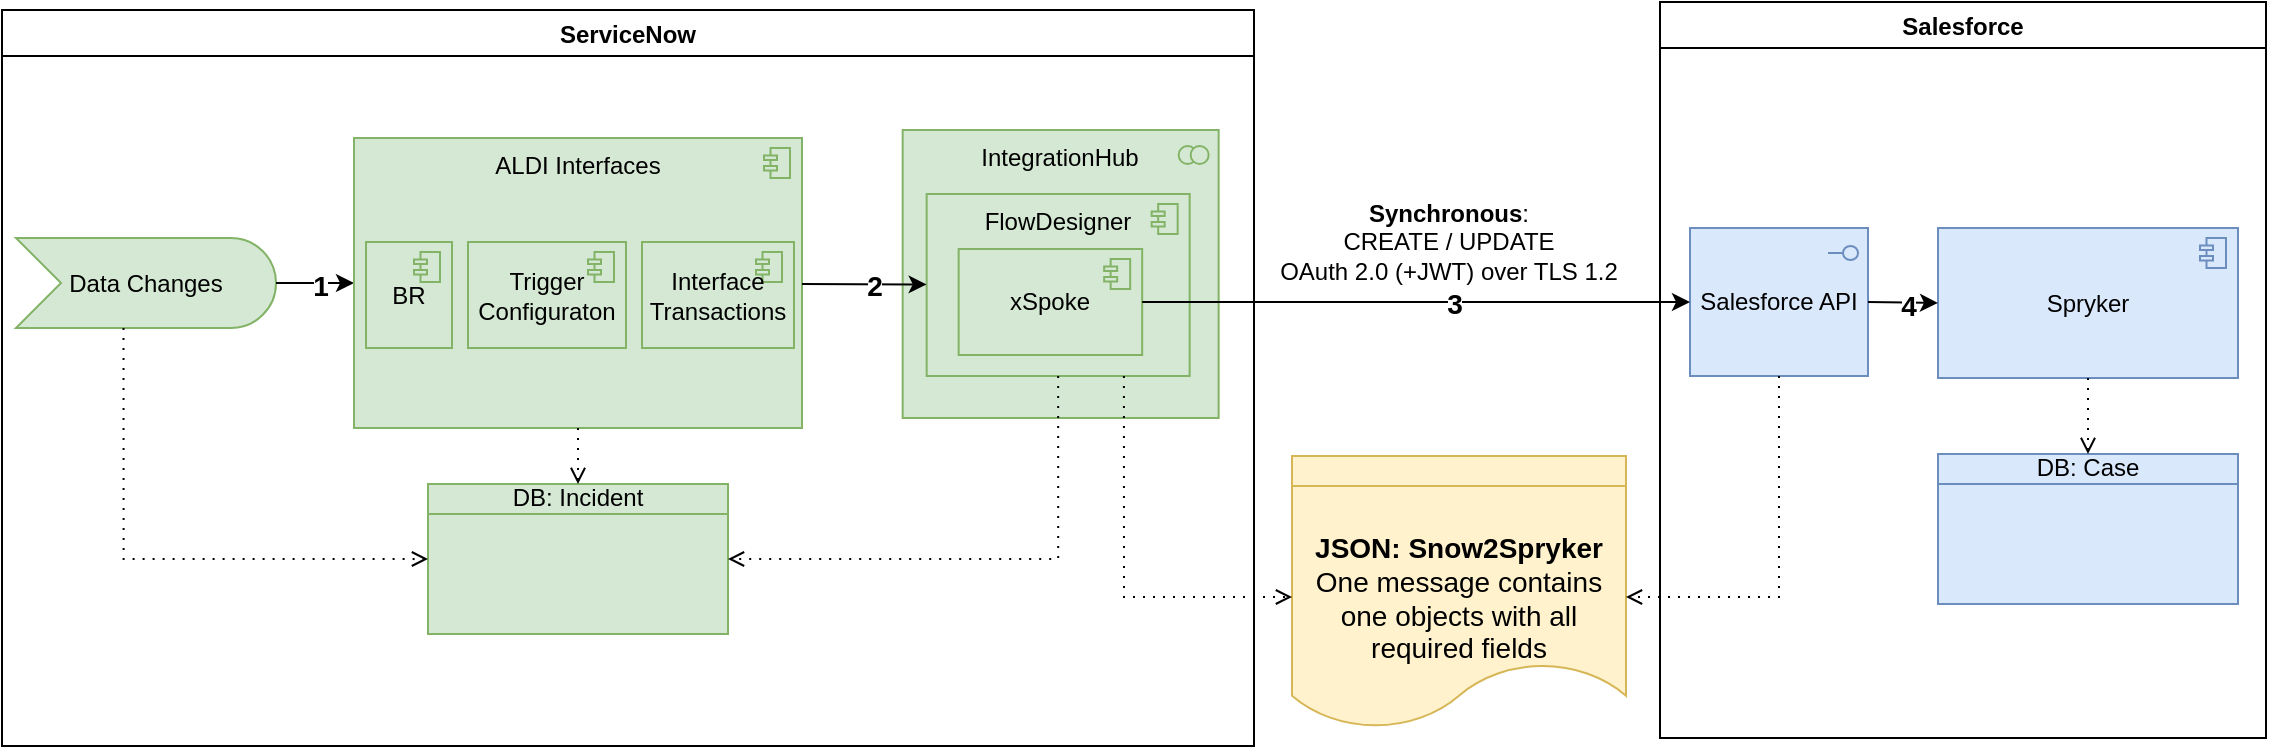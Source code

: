 <mxfile version="16.5.6" type="github" pages="8">
  <diagram id="TwjGwYmGREkL8a1qZLIq" name="Snow2Spryker">
    <mxGraphModel dx="1721" dy="1166" grid="0" gridSize="10" guides="1" tooltips="1" connect="1" arrows="1" fold="1" page="1" pageScale="1" pageWidth="1169" pageHeight="827" math="0" shadow="0">
      <root>
        <mxCell id="81XK1yoCQP8enkCrRyyv-0" />
        <mxCell id="81XK1yoCQP8enkCrRyyv-1" parent="81XK1yoCQP8enkCrRyyv-0" />
        <mxCell id="MqtlnmOGcYz5GBzI8yuI-0" value="Salesforce" style="swimlane;" parent="81XK1yoCQP8enkCrRyyv-1" vertex="1">
          <mxGeometry x="846" y="187" width="303" height="368" as="geometry" />
        </mxCell>
        <mxCell id="81XK1yoCQP8enkCrRyyv-10" value="Spryker" style="html=1;outlineConnect=0;whiteSpace=wrap;fillColor=#dae8fc;shape=mxgraph.archimate3.application;appType=comp;archiType=square;strokeColor=#6c8ebf;" parent="MqtlnmOGcYz5GBzI8yuI-0" vertex="1">
          <mxGeometry x="139" y="113" width="150" height="75" as="geometry" />
        </mxCell>
        <mxCell id="h9Nvad7lfALyBZjj1p7K-0" value="Salesforce API" style="html=1;outlineConnect=0;whiteSpace=wrap;fillColor=#dae8fc;shape=mxgraph.archimate3.application;appType=interface;archiType=square;strokeColor=#6c8ebf;" parent="MqtlnmOGcYz5GBzI8yuI-0" vertex="1">
          <mxGeometry x="15" y="113" width="89" height="74" as="geometry" />
        </mxCell>
        <mxCell id="jWsT2XQ5yUzfdX3nsJ4X-5" value="" style="edgeStyle=none;rounded=0;orthogonalLoop=1;jettySize=auto;html=1;entryX=0;entryY=0.5;entryDx=0;entryDy=0;entryPerimeter=0;exitX=1;exitY=0.5;exitDx=0;exitDy=0;exitPerimeter=0;fillColor=#00b9f2;" parent="MqtlnmOGcYz5GBzI8yuI-0" source="h9Nvad7lfALyBZjj1p7K-0" target="81XK1yoCQP8enkCrRyyv-10" edge="1">
          <mxGeometry relative="1" as="geometry">
            <mxPoint x="-21" y="196" as="sourcePoint" />
            <mxPoint x="108" y="453.5" as="targetPoint" />
          </mxGeometry>
        </mxCell>
        <mxCell id="jWsT2XQ5yUzfdX3nsJ4X-6" value="&lt;font style=&quot;font-size: 14px&quot;&gt;&lt;b&gt;4&lt;/b&gt;&lt;/font&gt;" style="edgeLabel;html=1;align=center;verticalAlign=middle;resizable=0;points=[];fillColor=#00b9f2;" parent="jWsT2XQ5yUzfdX3nsJ4X-5" vertex="1" connectable="0">
          <mxGeometry x="0.139" relative="1" as="geometry">
            <mxPoint y="1" as="offset" />
          </mxGeometry>
        </mxCell>
        <mxCell id="81XK1yoCQP8enkCrRyyv-11" value="DB: Case" style="html=1;outlineConnect=0;whiteSpace=wrap;fillColor=#dae8fc;shape=mxgraph.archimate3.businessObject;overflow=fill;strokeColor=#6c8ebf;" parent="MqtlnmOGcYz5GBzI8yuI-0" vertex="1">
          <mxGeometry x="139" y="226" width="150" height="75" as="geometry" />
        </mxCell>
        <mxCell id="jWsT2XQ5yUzfdX3nsJ4X-7" value="" style="edgeStyle=orthogonalEdgeStyle;html=1;endArrow=open;elbow=vertical;endFill=0;dashed=1;dashPattern=1 4;rounded=0;exitX=0.5;exitY=1;exitDx=0;exitDy=0;exitPerimeter=0;fillColor=#00b9f2;" parent="MqtlnmOGcYz5GBzI8yuI-0" source="81XK1yoCQP8enkCrRyyv-10" target="81XK1yoCQP8enkCrRyyv-11" edge="1">
          <mxGeometry width="160" relative="1" as="geometry">
            <mxPoint x="-308" y="254" as="sourcePoint" />
            <mxPoint x="-428" y="299" as="targetPoint" />
          </mxGeometry>
        </mxCell>
        <mxCell id="vdYNZJYuUwpsePkWU7jM-0" value="ServiceNow" style="swimlane;" parent="81XK1yoCQP8enkCrRyyv-1" vertex="1">
          <mxGeometry x="17" y="191" width="626" height="368" as="geometry" />
        </mxCell>
        <mxCell id="HMI-hT8k7Fz9uOf3o8LM-0" value="IntegrationHub" style="html=1;outlineConnect=0;whiteSpace=wrap;fillColor=#d5e8d4;shape=mxgraph.archimate3.application;appType=collab;archiType=square;verticalAlign=top;strokeColor=#82b366;" parent="vdYNZJYuUwpsePkWU7jM-0" vertex="1">
          <mxGeometry x="450.33" y="60" width="158" height="144" as="geometry" />
        </mxCell>
        <mxCell id="81XK1yoCQP8enkCrRyyv-7" value="FlowDesigner" style="html=1;outlineConnect=0;whiteSpace=wrap;fillColor=#d5e8d4;shape=mxgraph.archimate3.application;appType=comp;archiType=square;verticalAlign=top;strokeColor=#82b366;" parent="vdYNZJYuUwpsePkWU7jM-0" vertex="1">
          <mxGeometry x="462.33" y="92" width="131.5" height="91" as="geometry" />
        </mxCell>
        <mxCell id="HMI-hT8k7Fz9uOf3o8LM-1" value="xSpoke" style="html=1;outlineConnect=0;whiteSpace=wrap;fillColor=#d5e8d4;shape=mxgraph.archimate3.application;appType=comp;archiType=square;verticalAlign=middle;strokeColor=#82b366;" parent="vdYNZJYuUwpsePkWU7jM-0" vertex="1">
          <mxGeometry x="478.33" y="119.5" width="91.75" height="53" as="geometry" />
        </mxCell>
        <mxCell id="81XK1yoCQP8enkCrRyyv-2" value="DB: Incident" style="html=1;outlineConnect=0;whiteSpace=wrap;fillColor=#d5e8d4;shape=mxgraph.archimate3.businessObject;overflow=fill;strokeColor=#82b366;" parent="vdYNZJYuUwpsePkWU7jM-0" vertex="1">
          <mxGeometry x="213" y="237" width="150" height="75" as="geometry" />
        </mxCell>
        <mxCell id="81XK1yoCQP8enkCrRyyv-15" value="" style="edgeStyle=orthogonalEdgeStyle;html=1;endArrow=open;elbow=vertical;endFill=0;dashed=1;dashPattern=1 4;rounded=0;exitX=0.5;exitY=1;exitDx=0;exitDy=0;exitPerimeter=0;entryX=1;entryY=0.5;entryDx=0;entryDy=0;entryPerimeter=0;fillColor=#80b6a1;" parent="vdYNZJYuUwpsePkWU7jM-0" source="81XK1yoCQP8enkCrRyyv-7" target="81XK1yoCQP8enkCrRyyv-2" edge="1">
          <mxGeometry width="160" relative="1" as="geometry">
            <mxPoint x="729" y="554.5" as="sourcePoint" />
            <mxPoint x="889" y="554.5" as="targetPoint" />
          </mxGeometry>
        </mxCell>
        <mxCell id="81XK1yoCQP8enkCrRyyv-3" value="Data Changes" style="html=1;outlineConnect=0;whiteSpace=wrap;fillColor=#d5e8d4;shape=mxgraph.archimate3.event;strokeColor=#82b366;" parent="vdYNZJYuUwpsePkWU7jM-0" vertex="1">
          <mxGeometry x="7" y="114" width="130" height="45" as="geometry" />
        </mxCell>
        <mxCell id="81XK1yoCQP8enkCrRyyv-13" value="" style="edgeStyle=none;rounded=0;orthogonalLoop=1;jettySize=auto;html=1;fillColor=#80b6a1;entryX=0;entryY=0.5;entryDx=0;entryDy=0;entryPerimeter=0;exitX=1;exitY=0.5;exitDx=0;exitDy=0;exitPerimeter=0;" parent="vdYNZJYuUwpsePkWU7jM-0" source="81XK1yoCQP8enkCrRyyv-3" target="xJc4ALzkvMyXXgyJoh_O-0" edge="1">
          <mxGeometry relative="1" as="geometry">
            <mxPoint x="154" y="135.511" as="sourcePoint" />
            <mxPoint x="226" y="-80" as="targetPoint" />
          </mxGeometry>
        </mxCell>
        <mxCell id="jWsT2XQ5yUzfdX3nsJ4X-2" value="&lt;font style=&quot;font-size: 14px&quot;&gt;&lt;b&gt;1&lt;/b&gt;&lt;/font&gt;" style="edgeLabel;html=1;align=center;verticalAlign=middle;resizable=0;points=[];fillColor=#80b6a1;" parent="81XK1yoCQP8enkCrRyyv-13" vertex="1" connectable="0">
          <mxGeometry x="0.139" relative="1" as="geometry">
            <mxPoint y="1" as="offset" />
          </mxGeometry>
        </mxCell>
        <mxCell id="81XK1yoCQP8enkCrRyyv-14" value="" style="edgeStyle=orthogonalEdgeStyle;html=1;endArrow=open;elbow=vertical;endFill=0;dashed=1;dashPattern=1 4;rounded=0;exitX=0;exitY=0;exitDx=53.75;exitDy=45;exitPerimeter=0;entryX=0;entryY=0.5;entryDx=0;entryDy=0;entryPerimeter=0;fillColor=#80b6a1;" parent="vdYNZJYuUwpsePkWU7jM-0" source="81XK1yoCQP8enkCrRyyv-3" target="81XK1yoCQP8enkCrRyyv-2" edge="1">
          <mxGeometry width="160" relative="1" as="geometry">
            <mxPoint x="732" y="551.5" as="sourcePoint" />
            <mxPoint x="892" y="551.5" as="targetPoint" />
          </mxGeometry>
        </mxCell>
        <mxCell id="xJc4ALzkvMyXXgyJoh_O-0" value="ALDI Interfaces" style="html=1;outlineConnect=0;whiteSpace=wrap;fillColor=#d5e8d4;shape=mxgraph.archimate3.application;appType=comp;archiType=square;verticalAlign=top;strokeColor=#82b366;" parent="vdYNZJYuUwpsePkWU7jM-0" vertex="1">
          <mxGeometry x="176" y="64" width="224" height="145" as="geometry" />
        </mxCell>
        <mxCell id="xJc4ALzkvMyXXgyJoh_O-1" value="BR" style="html=1;outlineConnect=0;whiteSpace=wrap;fillColor=#d5e8d4;shape=mxgraph.archimate3.application;appType=comp;archiType=square;verticalAlign=middle;strokeColor=#82b366;" parent="vdYNZJYuUwpsePkWU7jM-0" vertex="1">
          <mxGeometry x="182" y="116" width="43" height="53" as="geometry" />
        </mxCell>
        <mxCell id="xJc4ALzkvMyXXgyJoh_O-2" value="Trigger Configuraton" style="html=1;outlineConnect=0;whiteSpace=wrap;fillColor=#d5e8d4;shape=mxgraph.archimate3.application;appType=comp;archiType=square;verticalAlign=middle;strokeColor=#82b366;" parent="vdYNZJYuUwpsePkWU7jM-0" vertex="1">
          <mxGeometry x="233" y="116" width="79" height="53" as="geometry" />
        </mxCell>
        <mxCell id="xJc4ALzkvMyXXgyJoh_O-3" value="Interface Transactions" style="html=1;outlineConnect=0;whiteSpace=wrap;fillColor=#d5e8d4;shape=mxgraph.archimate3.application;appType=comp;archiType=square;verticalAlign=middle;strokeColor=#82b366;" parent="vdYNZJYuUwpsePkWU7jM-0" vertex="1">
          <mxGeometry x="320" y="116" width="76" height="53" as="geometry" />
        </mxCell>
        <mxCell id="xJc4ALzkvMyXXgyJoh_O-4" value="" style="edgeStyle=none;rounded=0;orthogonalLoop=1;jettySize=auto;html=1;fillColor=#80b6a1;" parent="vdYNZJYuUwpsePkWU7jM-0" source="xJc4ALzkvMyXXgyJoh_O-0" target="81XK1yoCQP8enkCrRyyv-7" edge="1">
          <mxGeometry relative="1" as="geometry">
            <mxPoint x="148" y="142" as="sourcePoint" />
            <mxPoint x="186" y="142.5" as="targetPoint" />
          </mxGeometry>
        </mxCell>
        <mxCell id="xJc4ALzkvMyXXgyJoh_O-5" value="&lt;div&gt;&lt;font style=&quot;font-size: 14px&quot;&gt;&lt;b&gt;2&lt;/b&gt;&lt;/font&gt;&lt;/div&gt;" style="edgeLabel;html=1;align=center;verticalAlign=middle;resizable=0;points=[];fillColor=#80b6a1;" parent="xJc4ALzkvMyXXgyJoh_O-4" vertex="1" connectable="0">
          <mxGeometry x="0.139" relative="1" as="geometry">
            <mxPoint y="1" as="offset" />
          </mxGeometry>
        </mxCell>
        <mxCell id="xJc4ALzkvMyXXgyJoh_O-6" value="" style="edgeStyle=orthogonalEdgeStyle;html=1;endArrow=open;elbow=vertical;endFill=0;dashed=1;dashPattern=1 4;rounded=0;fillColor=#80b6a1;" parent="vdYNZJYuUwpsePkWU7jM-0" source="xJc4ALzkvMyXXgyJoh_O-0" target="81XK1yoCQP8enkCrRyyv-2" edge="1">
          <mxGeometry width="160" relative="1" as="geometry">
            <mxPoint x="538.08" y="193" as="sourcePoint" />
            <mxPoint x="291" y="276.5" as="targetPoint" />
          </mxGeometry>
        </mxCell>
        <mxCell id="jWsT2XQ5yUzfdX3nsJ4X-3" value="" style="edgeStyle=none;rounded=0;orthogonalLoop=1;jettySize=auto;html=1;exitX=1;exitY=0.5;exitDx=0;exitDy=0;exitPerimeter=0;entryX=0;entryY=0.5;entryDx=0;entryDy=0;entryPerimeter=0;" parent="81XK1yoCQP8enkCrRyyv-1" source="HMI-hT8k7Fz9uOf3o8LM-1" target="h9Nvad7lfALyBZjj1p7K-0" edge="1">
          <mxGeometry relative="1" as="geometry">
            <mxPoint x="442" y="533.5" as="sourcePoint" />
            <mxPoint x="733" y="307" as="targetPoint" />
          </mxGeometry>
        </mxCell>
        <mxCell id="jWsT2XQ5yUzfdX3nsJ4X-4" value="&lt;font style=&quot;font-size: 14px&quot;&gt;&lt;b&gt;3&lt;/b&gt;&lt;/font&gt;" style="edgeLabel;html=1;align=center;verticalAlign=middle;resizable=0;points=[];" parent="jWsT2XQ5yUzfdX3nsJ4X-3" vertex="1" connectable="0">
          <mxGeometry x="0.139" relative="1" as="geometry">
            <mxPoint y="1" as="offset" />
          </mxGeometry>
        </mxCell>
        <mxCell id="jWsT2XQ5yUzfdX3nsJ4X-24" value="&lt;div&gt;&lt;b&gt;JSON: Snow2Spryker&lt;/b&gt;&lt;/div&gt;&lt;div&gt;One message contains one objects with all required fields&lt;br&gt;&lt;/div&gt;" style="html=1;outlineConnect=0;whiteSpace=wrap;fillColor=#fff2cc;shape=mxgraph.archimate3.representation;fontSize=14;align=center;strokeColor=#d6b656;" parent="81XK1yoCQP8enkCrRyyv-1" vertex="1">
          <mxGeometry x="662" y="414" width="167" height="141" as="geometry" />
        </mxCell>
        <mxCell id="jWsT2XQ5yUzfdX3nsJ4X-25" value="" style="edgeStyle=orthogonalEdgeStyle;html=1;endArrow=open;elbow=vertical;endFill=0;dashed=1;dashPattern=1 4;rounded=0;exitX=0.75;exitY=1;exitDx=0;exitDy=0;exitPerimeter=0;fillColor=#80b6a1;entryX=0;entryY=0.5;entryDx=0;entryDy=0;entryPerimeter=0;" parent="81XK1yoCQP8enkCrRyyv-1" source="81XK1yoCQP8enkCrRyyv-7" target="jWsT2XQ5yUzfdX3nsJ4X-24" edge="1">
          <mxGeometry width="160" relative="1" as="geometry">
            <mxPoint x="445" y="425" as="sourcePoint" />
            <mxPoint x="628" y="452" as="targetPoint" />
            <Array as="points">
              <mxPoint x="578" y="485" />
            </Array>
          </mxGeometry>
        </mxCell>
        <mxCell id="jWsT2XQ5yUzfdX3nsJ4X-27" value="" style="edgeStyle=orthogonalEdgeStyle;html=1;endArrow=open;elbow=vertical;endFill=0;dashed=1;dashPattern=1 4;rounded=0;exitX=0.5;exitY=1;exitDx=0;exitDy=0;exitPerimeter=0;entryX=1;entryY=0.5;entryDx=0;entryDy=0;entryPerimeter=0;fillColor=#80b6a1;" parent="81XK1yoCQP8enkCrRyyv-1" source="h9Nvad7lfALyBZjj1p7K-0" target="jWsT2XQ5yUzfdX3nsJ4X-24" edge="1">
          <mxGeometry width="160" relative="1" as="geometry">
            <mxPoint x="754.5" y="416.5" as="sourcePoint" />
            <mxPoint x="852" y="450" as="targetPoint" />
          </mxGeometry>
        </mxCell>
        <mxCell id="P_x2Zv0Kf5enXigNYaTY-0" value="&lt;div&gt;&lt;b&gt;Synchronous&lt;/b&gt;: &lt;br&gt;&lt;/div&gt;&lt;div&gt;CREATE / UPDATE&lt;/div&gt;&lt;div&gt;OAuth 2.0 (+JWT) over TLS 1.2&lt;/div&gt;" style="text;html=1;align=center;verticalAlign=middle;resizable=0;points=[];autosize=1;strokeColor=none;fillColor=none;" parent="81XK1yoCQP8enkCrRyyv-1" vertex="1">
          <mxGeometry x="650" y="284" width="179" height="46" as="geometry" />
        </mxCell>
      </root>
    </mxGraphModel>
  </diagram>
  <diagram name="Snow2SprykerV2" id="1FSIVoJPdGXOm2lWTizi">
    <mxGraphModel dx="1721" dy="1166" grid="0" gridSize="10" guides="1" tooltips="1" connect="1" arrows="1" fold="1" page="1" pageScale="1" pageWidth="1169" pageHeight="827" math="0" shadow="0">
      <root>
        <mxCell id="Meqv9C4v6zRtr-RtAffu-0" />
        <mxCell id="Meqv9C4v6zRtr-RtAffu-1" parent="Meqv9C4v6zRtr-RtAffu-0" />
        <mxCell id="Meqv9C4v6zRtr-RtAffu-2" value="Salesforce" style="swimlane;" parent="Meqv9C4v6zRtr-RtAffu-1" vertex="1">
          <mxGeometry x="846" y="187" width="303" height="368" as="geometry" />
        </mxCell>
        <mxCell id="Meqv9C4v6zRtr-RtAffu-3" value="Spryker" style="html=1;outlineConnect=0;whiteSpace=wrap;fillColor=#dae8fc;shape=mxgraph.archimate3.application;appType=comp;archiType=square;strokeColor=#6c8ebf;" parent="Meqv9C4v6zRtr-RtAffu-2" vertex="1">
          <mxGeometry x="139" y="113" width="150" height="75" as="geometry" />
        </mxCell>
        <mxCell id="Meqv9C4v6zRtr-RtAffu-4" value="Salesforce API" style="html=1;outlineConnect=0;whiteSpace=wrap;fillColor=#dae8fc;shape=mxgraph.archimate3.application;appType=interface;archiType=square;strokeColor=#6c8ebf;" parent="Meqv9C4v6zRtr-RtAffu-2" vertex="1">
          <mxGeometry x="15" y="113" width="89" height="74" as="geometry" />
        </mxCell>
        <mxCell id="Meqv9C4v6zRtr-RtAffu-5" value="" style="edgeStyle=none;rounded=0;orthogonalLoop=1;jettySize=auto;html=1;entryX=0;entryY=0.5;entryDx=0;entryDy=0;entryPerimeter=0;exitX=1;exitY=0.5;exitDx=0;exitDy=0;exitPerimeter=0;fillColor=#00b9f2;" parent="Meqv9C4v6zRtr-RtAffu-2" source="Meqv9C4v6zRtr-RtAffu-4" target="Meqv9C4v6zRtr-RtAffu-3" edge="1">
          <mxGeometry relative="1" as="geometry">
            <mxPoint x="-21" y="196" as="sourcePoint" />
            <mxPoint x="108" y="453.5" as="targetPoint" />
          </mxGeometry>
        </mxCell>
        <mxCell id="Meqv9C4v6zRtr-RtAffu-6" value="&lt;font style=&quot;font-size: 14px&quot;&gt;&lt;b&gt;3&lt;/b&gt;&lt;/font&gt;" style="edgeLabel;html=1;align=center;verticalAlign=middle;resizable=0;points=[];fillColor=#00b9f2;" parent="Meqv9C4v6zRtr-RtAffu-5" vertex="1" connectable="0">
          <mxGeometry x="0.139" relative="1" as="geometry">
            <mxPoint y="1" as="offset" />
          </mxGeometry>
        </mxCell>
        <mxCell id="Meqv9C4v6zRtr-RtAffu-7" value="DB: Case" style="html=1;outlineConnect=0;whiteSpace=wrap;fillColor=#dae8fc;shape=mxgraph.archimate3.businessObject;overflow=fill;strokeColor=#6c8ebf;" parent="Meqv9C4v6zRtr-RtAffu-2" vertex="1">
          <mxGeometry x="139" y="226" width="150" height="75" as="geometry" />
        </mxCell>
        <mxCell id="Meqv9C4v6zRtr-RtAffu-8" value="" style="edgeStyle=orthogonalEdgeStyle;html=1;endArrow=open;elbow=vertical;endFill=0;dashed=1;dashPattern=1 4;rounded=0;exitX=0.5;exitY=1;exitDx=0;exitDy=0;exitPerimeter=0;fillColor=#00b9f2;" parent="Meqv9C4v6zRtr-RtAffu-2" source="Meqv9C4v6zRtr-RtAffu-3" target="Meqv9C4v6zRtr-RtAffu-7" edge="1">
          <mxGeometry width="160" relative="1" as="geometry">
            <mxPoint x="-308" y="254" as="sourcePoint" />
            <mxPoint x="-428" y="299" as="targetPoint" />
          </mxGeometry>
        </mxCell>
        <mxCell id="Meqv9C4v6zRtr-RtAffu-9" value="ServiceNow" style="swimlane;" parent="Meqv9C4v6zRtr-RtAffu-1" vertex="1">
          <mxGeometry x="17" y="191" width="626" height="368" as="geometry" />
        </mxCell>
        <mxCell id="Meqv9C4v6zRtr-RtAffu-10" value="IntegrationHub" style="html=1;outlineConnect=0;whiteSpace=wrap;fillColor=#d5e8d4;shape=mxgraph.archimate3.application;appType=collab;archiType=square;verticalAlign=top;strokeColor=#82b366;" parent="Meqv9C4v6zRtr-RtAffu-9" vertex="1">
          <mxGeometry x="285" y="60" width="323.33" height="144" as="geometry" />
        </mxCell>
        <mxCell id="Meqv9C4v6zRtr-RtAffu-11" value="FlowDesigner" style="html=1;outlineConnect=0;whiteSpace=wrap;fillColor=#d5e8d4;shape=mxgraph.archimate3.application;appType=comp;archiType=square;verticalAlign=top;strokeColor=#82b366;" parent="Meqv9C4v6zRtr-RtAffu-9" vertex="1">
          <mxGeometry x="308" y="92" width="285.83" height="91" as="geometry" />
        </mxCell>
        <mxCell id="Meqv9C4v6zRtr-RtAffu-12" value="xSpoke" style="html=1;outlineConnect=0;whiteSpace=wrap;fillColor=#d5e8d4;shape=mxgraph.archimate3.application;appType=comp;archiType=square;verticalAlign=middle;strokeColor=#82b366;" parent="Meqv9C4v6zRtr-RtAffu-9" vertex="1">
          <mxGeometry x="478.33" y="119.5" width="91.75" height="53" as="geometry" />
        </mxCell>
        <mxCell id="Meqv9C4v6zRtr-RtAffu-13" value="DB: Incident" style="html=1;outlineConnect=0;whiteSpace=wrap;fillColor=#d5e8d4;shape=mxgraph.archimate3.businessObject;overflow=fill;strokeColor=#82b366;" parent="Meqv9C4v6zRtr-RtAffu-9" vertex="1">
          <mxGeometry x="213" y="237" width="150" height="75" as="geometry" />
        </mxCell>
        <mxCell id="Meqv9C4v6zRtr-RtAffu-14" value="" style="edgeStyle=orthogonalEdgeStyle;html=1;endArrow=open;elbow=vertical;endFill=0;dashed=1;dashPattern=1 4;rounded=0;exitX=0.5;exitY=1;exitDx=0;exitDy=0;exitPerimeter=0;entryX=1;entryY=0.5;entryDx=0;entryDy=0;entryPerimeter=0;fillColor=#80b6a1;" parent="Meqv9C4v6zRtr-RtAffu-9" source="Meqv9C4v6zRtr-RtAffu-11" target="Meqv9C4v6zRtr-RtAffu-13" edge="1">
          <mxGeometry width="160" relative="1" as="geometry">
            <mxPoint x="729" y="554.5" as="sourcePoint" />
            <mxPoint x="889" y="554.5" as="targetPoint" />
          </mxGeometry>
        </mxCell>
        <mxCell id="Meqv9C4v6zRtr-RtAffu-15" value="Data Changes" style="html=1;outlineConnect=0;whiteSpace=wrap;fillColor=#d5e8d4;shape=mxgraph.archimate3.event;strokeColor=#82b366;" parent="Meqv9C4v6zRtr-RtAffu-9" vertex="1">
          <mxGeometry x="7" y="115" width="130" height="45" as="geometry" />
        </mxCell>
        <mxCell id="Meqv9C4v6zRtr-RtAffu-16" value="" style="edgeStyle=none;rounded=0;orthogonalLoop=1;jettySize=auto;html=1;fillColor=#80b6a1;entryX=0;entryY=0.5;entryDx=0;entryDy=0;entryPerimeter=0;exitX=1;exitY=0.5;exitDx=0;exitDy=0;exitPerimeter=0;" parent="Meqv9C4v6zRtr-RtAffu-9" source="Meqv9C4v6zRtr-RtAffu-15" target="Meqv9C4v6zRtr-RtAffu-11" edge="1">
          <mxGeometry relative="1" as="geometry">
            <mxPoint x="154" y="135.511" as="sourcePoint" />
            <mxPoint x="176" y="136.5" as="targetPoint" />
          </mxGeometry>
        </mxCell>
        <mxCell id="Meqv9C4v6zRtr-RtAffu-17" value="&lt;font style=&quot;font-size: 14px&quot;&gt;&lt;b&gt;1&lt;/b&gt;&lt;/font&gt;" style="edgeLabel;html=1;align=center;verticalAlign=middle;resizable=0;points=[];fillColor=#80b6a1;" parent="Meqv9C4v6zRtr-RtAffu-16" vertex="1" connectable="0">
          <mxGeometry x="0.139" relative="1" as="geometry">
            <mxPoint y="1" as="offset" />
          </mxGeometry>
        </mxCell>
        <mxCell id="Meqv9C4v6zRtr-RtAffu-18" value="" style="edgeStyle=orthogonalEdgeStyle;html=1;endArrow=open;elbow=vertical;endFill=0;dashed=1;dashPattern=1 4;rounded=0;exitX=0;exitY=0;exitDx=53.75;exitDy=45;exitPerimeter=0;entryX=0;entryY=0.5;entryDx=0;entryDy=0;entryPerimeter=0;fillColor=#80b6a1;" parent="Meqv9C4v6zRtr-RtAffu-9" source="Meqv9C4v6zRtr-RtAffu-15" target="Meqv9C4v6zRtr-RtAffu-13" edge="1">
          <mxGeometry width="160" relative="1" as="geometry">
            <mxPoint x="732" y="551.5" as="sourcePoint" />
            <mxPoint x="892" y="551.5" as="targetPoint" />
          </mxGeometry>
        </mxCell>
        <mxCell id="Meqv9C4v6zRtr-RtAffu-22" value="Interface Transactions" style="html=1;outlineConnect=0;whiteSpace=wrap;fillColor=#d5e8d4;shape=mxgraph.archimate3.application;appType=comp;archiType=square;verticalAlign=middle;strokeColor=#82b366;" parent="Meqv9C4v6zRtr-RtAffu-9" vertex="1">
          <mxGeometry x="329" y="119.5" width="102" height="53" as="geometry" />
        </mxCell>
        <mxCell id="Meqv9C4v6zRtr-RtAffu-26" value="" style="edgeStyle=none;rounded=0;orthogonalLoop=1;jettySize=auto;html=1;exitX=1;exitY=0.5;exitDx=0;exitDy=0;exitPerimeter=0;entryX=0;entryY=0.5;entryDx=0;entryDy=0;entryPerimeter=0;" parent="Meqv9C4v6zRtr-RtAffu-1" source="Meqv9C4v6zRtr-RtAffu-12" target="Meqv9C4v6zRtr-RtAffu-4" edge="1">
          <mxGeometry relative="1" as="geometry">
            <mxPoint x="442" y="533.5" as="sourcePoint" />
            <mxPoint x="733" y="307" as="targetPoint" />
          </mxGeometry>
        </mxCell>
        <mxCell id="Meqv9C4v6zRtr-RtAffu-27" value="&lt;font style=&quot;font-size: 14px&quot;&gt;&lt;b&gt;2&lt;/b&gt;&lt;/font&gt;" style="edgeLabel;html=1;align=center;verticalAlign=middle;resizable=0;points=[];" parent="Meqv9C4v6zRtr-RtAffu-26" vertex="1" connectable="0">
          <mxGeometry x="0.139" relative="1" as="geometry">
            <mxPoint y="1" as="offset" />
          </mxGeometry>
        </mxCell>
        <mxCell id="Meqv9C4v6zRtr-RtAffu-28" value="&lt;div&gt;&lt;b&gt;JSON: Snow2Spryker&lt;/b&gt;&lt;/div&gt;&lt;div&gt;One message contains one objects with all required fields&lt;br&gt;&lt;/div&gt;" style="html=1;outlineConnect=0;whiteSpace=wrap;fillColor=#fff2cc;shape=mxgraph.archimate3.representation;fontSize=14;align=center;strokeColor=#d6b656;" parent="Meqv9C4v6zRtr-RtAffu-1" vertex="1">
          <mxGeometry x="662" y="414" width="167" height="141" as="geometry" />
        </mxCell>
        <mxCell id="Meqv9C4v6zRtr-RtAffu-29" value="" style="edgeStyle=orthogonalEdgeStyle;html=1;endArrow=open;elbow=vertical;endFill=0;dashed=1;dashPattern=1 4;rounded=0;fillColor=#80b6a1;entryX=0;entryY=0.5;entryDx=0;entryDy=0;entryPerimeter=0;" parent="Meqv9C4v6zRtr-RtAffu-1" source="Meqv9C4v6zRtr-RtAffu-11" target="Meqv9C4v6zRtr-RtAffu-28" edge="1">
          <mxGeometry width="160" relative="1" as="geometry">
            <mxPoint x="445" y="425" as="sourcePoint" />
            <mxPoint x="628" y="452" as="targetPoint" />
            <Array as="points">
              <mxPoint x="578" y="485" />
            </Array>
          </mxGeometry>
        </mxCell>
        <mxCell id="Meqv9C4v6zRtr-RtAffu-30" value="" style="edgeStyle=orthogonalEdgeStyle;html=1;endArrow=open;elbow=vertical;endFill=0;dashed=1;dashPattern=1 4;rounded=0;exitX=0.5;exitY=1;exitDx=0;exitDy=0;exitPerimeter=0;entryX=1;entryY=0.5;entryDx=0;entryDy=0;entryPerimeter=0;fillColor=#80b6a1;" parent="Meqv9C4v6zRtr-RtAffu-1" source="Meqv9C4v6zRtr-RtAffu-4" target="Meqv9C4v6zRtr-RtAffu-28" edge="1">
          <mxGeometry width="160" relative="1" as="geometry">
            <mxPoint x="754.5" y="416.5" as="sourcePoint" />
            <mxPoint x="852" y="450" as="targetPoint" />
          </mxGeometry>
        </mxCell>
        <mxCell id="Meqv9C4v6zRtr-RtAffu-31" value="&lt;div&gt;&lt;b&gt;Synchronous&lt;/b&gt;: &lt;br&gt;&lt;/div&gt;&lt;div&gt;CREATE / UPDATE&lt;/div&gt;&lt;div&gt;OAuth 2.0 (+JWT) over TLS 1.2&lt;/div&gt;" style="text;html=1;align=center;verticalAlign=middle;resizable=0;points=[];autosize=1;strokeColor=none;fillColor=none;" parent="Meqv9C4v6zRtr-RtAffu-1" vertex="1">
          <mxGeometry x="650" y="284" width="179" height="46" as="geometry" />
        </mxCell>
      </root>
    </mxGraphModel>
  </diagram>
  <diagram name="Spryker2Snow" id="dzXLgFu5kCELv6eDoe2H">
    <mxGraphModel dx="1721" dy="1166" grid="0" gridSize="10" guides="1" tooltips="1" connect="1" arrows="1" fold="1" page="1" pageScale="1" pageWidth="1169" pageHeight="827" math="0" shadow="0">
      <root>
        <mxCell id="F9APMmuDTnzzyMu7kRmX-0" />
        <mxCell id="F9APMmuDTnzzyMu7kRmX-1" parent="F9APMmuDTnzzyMu7kRmX-0" />
        <mxCell id="qsrvD96HAVr1Hq4GsfjR-0" value="Salesforce" style="swimlane;" parent="F9APMmuDTnzzyMu7kRmX-1" vertex="1">
          <mxGeometry x="730" y="198" width="393" height="368" as="geometry" />
        </mxCell>
        <mxCell id="ruSx7ASNIpoHtBBjnpcI-0" value="ServiceNow" style="swimlane;" parent="F9APMmuDTnzzyMu7kRmX-1" vertex="1">
          <mxGeometry x="53" y="198" width="456" height="368" as="geometry" />
        </mxCell>
        <mxCell id="ZuIiFkjHhQRSE85JutF5-0" value="Scripted REST API" style="html=1;outlineConnect=0;whiteSpace=wrap;fillColor=#d5e8d4;shape=mxgraph.archimate3.application;appType=interface;archiType=square;strokeColor=#82b366;" parent="ruSx7ASNIpoHtBBjnpcI-0" vertex="1">
          <mxGeometry x="306" y="120.5" width="123" height="75" as="geometry" />
        </mxCell>
        <mxCell id="F9APMmuDTnzzyMu7kRmX-23" value="DB: Incident" style="html=1;outlineConnect=0;whiteSpace=wrap;fillColor=#d5e8d4;shape=mxgraph.archimate3.businessObject;overflow=fill;strokeColor=#82b366;" parent="ruSx7ASNIpoHtBBjnpcI-0" vertex="1">
          <mxGeometry x="25" y="276" width="175" height="75" as="geometry" />
        </mxCell>
        <mxCell id="VPvUXhbYdTEcTL5IIFEJ-1" value="&lt;div&gt;Script Include &lt;br&gt;&lt;/div&gt;&lt;div&gt;/&lt;/div&gt;&lt;div&gt;&amp;nbsp;Flow Action&lt;br&gt;&lt;/div&gt;&lt;div&gt;&lt;br&gt;&lt;/div&gt;" style="html=1;outlineConnect=0;whiteSpace=wrap;fillColor=#d5e8d4;shape=mxgraph.archimate3.application;appType=comp;archiType=square;strokeColor=#82b366;verticalAlign=middle;" parent="ruSx7ASNIpoHtBBjnpcI-0" vertex="1">
          <mxGeometry x="25" y="158" width="176" height="75" as="geometry" />
        </mxCell>
        <mxCell id="VPvUXhbYdTEcTL5IIFEJ-2" value="&lt;div&gt;DB: Staging Area, e.g.:&lt;/div&gt;&lt;div&gt;&lt;br&gt;&lt;/div&gt;&lt;div&gt;&quot;u_aldi_interface_transaction&quot;&lt;br&gt;&lt;/div&gt;" style="html=1;outlineConnect=0;whiteSpace=wrap;fillColor=#d5e8d4;shape=mxgraph.archimate3.businessObject;overflow=fill;strokeColor=#82b366;" parent="ruSx7ASNIpoHtBBjnpcI-0" vertex="1">
          <mxGeometry x="26" y="40" width="174" height="75" as="geometry" />
        </mxCell>
        <mxCell id="0eANLAvu8tymQszUuq7a-0" value="&lt;b&gt;C&lt;/b&gt;" style="edgeStyle=orthogonalEdgeStyle;html=1;endArrow=block;dashed=1;elbow=vertical;endFill=1;dashPattern=6 4;rounded=0;exitX=0.5;exitY=0;exitDx=0;exitDy=0;exitPerimeter=0;entryX=1;entryY=0.5;entryDx=0;entryDy=0;entryPerimeter=0;" parent="ruSx7ASNIpoHtBBjnpcI-0" source="ZuIiFkjHhQRSE85JutF5-0" target="VPvUXhbYdTEcTL5IIFEJ-2" edge="1">
          <mxGeometry width="160" relative="1" as="geometry">
            <mxPoint x="365" y="51" as="sourcePoint" />
            <mxPoint x="271" y="82.25" as="targetPoint" />
          </mxGeometry>
        </mxCell>
        <mxCell id="0eANLAvu8tymQszUuq7a-1" value="&lt;b&gt;D&lt;/b&gt;" style="edgeStyle=orthogonalEdgeStyle;html=1;endArrow=block;dashed=1;elbow=vertical;endFill=1;dashPattern=6 4;rounded=0;exitX=0.5;exitY=1;exitDx=0;exitDy=0;exitPerimeter=0;" parent="ruSx7ASNIpoHtBBjnpcI-0" source="VPvUXhbYdTEcTL5IIFEJ-2" target="VPvUXhbYdTEcTL5IIFEJ-1" edge="1">
          <mxGeometry width="160" relative="1" as="geometry">
            <mxPoint x="377.5" y="130.5" as="sourcePoint" />
            <mxPoint x="210" y="87.5" as="targetPoint" />
          </mxGeometry>
        </mxCell>
        <mxCell id="0eANLAvu8tymQszUuq7a-2" value="&lt;b&gt;E&lt;/b&gt;" style="edgeStyle=orthogonalEdgeStyle;html=1;endArrow=block;dashed=1;elbow=vertical;endFill=1;dashPattern=6 4;rounded=0;exitX=0.5;exitY=1;exitDx=0;exitDy=0;exitPerimeter=0;" parent="ruSx7ASNIpoHtBBjnpcI-0" source="VPvUXhbYdTEcTL5IIFEJ-1" target="F9APMmuDTnzzyMu7kRmX-23" edge="1">
          <mxGeometry width="160" relative="1" as="geometry">
            <mxPoint x="188" y="244" as="sourcePoint" />
            <mxPoint x="220" y="97.5" as="targetPoint" />
          </mxGeometry>
        </mxCell>
        <mxCell id="F9APMmuDTnzzyMu7kRmX-18" value="Data Changes" style="html=1;outlineConnect=0;whiteSpace=wrap;fillColor=#dae8fc;shape=mxgraph.archimate3.event;direction=west;strokeColor=#6c8ebf;" parent="F9APMmuDTnzzyMu7kRmX-1" vertex="1">
          <mxGeometry x="980" y="333.5" width="130" height="45" as="geometry" />
        </mxCell>
        <mxCell id="F9APMmuDTnzzyMu7kRmX-19" value="DB: Case" style="html=1;outlineConnect=0;whiteSpace=wrap;fillColor=#dae8fc;shape=mxgraph.archimate3.businessObject;overflow=fill;strokeColor=#6c8ebf;" parent="F9APMmuDTnzzyMu7kRmX-1" vertex="1">
          <mxGeometry x="876" y="433.5" width="150" height="75" as="geometry" />
        </mxCell>
        <mxCell id="F9APMmuDTnzzyMu7kRmX-20" value="Spryker" style="html=1;outlineConnect=0;whiteSpace=wrap;fillColor=#dae8fc;shape=mxgraph.archimate3.application;appType=comp;archiType=square;strokeColor=#6c8ebf;verticalAlign=top;" parent="F9APMmuDTnzzyMu7kRmX-1" vertex="1">
          <mxGeometry x="756" y="318.5" width="179" height="75" as="geometry" />
        </mxCell>
        <mxCell id="F9APMmuDTnzzyMu7kRmX-24" value="" style="edgeStyle=orthogonalEdgeStyle;html=1;endArrow=open;elbow=vertical;endFill=0;dashed=1;dashPattern=1 4;rounded=0;exitX=0;exitY=0;exitDx=53.75;exitDy=0;exitPerimeter=0;fillColor=#00b9f2;entryX=1;entryY=0.5;entryDx=0;entryDy=0;entryPerimeter=0;" parent="F9APMmuDTnzzyMu7kRmX-1" source="F9APMmuDTnzzyMu7kRmX-18" target="F9APMmuDTnzzyMu7kRmX-19" edge="1">
          <mxGeometry width="160" relative="1" as="geometry">
            <mxPoint x="969.5" y="313.5" as="sourcePoint" />
            <mxPoint x="1014.5" y="371" as="targetPoint" />
          </mxGeometry>
        </mxCell>
        <mxCell id="F9APMmuDTnzzyMu7kRmX-25" value="" style="edgeStyle=orthogonalEdgeStyle;html=1;endArrow=open;elbow=vertical;endFill=0;dashed=1;dashPattern=1 4;rounded=0;exitX=0.5;exitY=1;exitDx=0;exitDy=0;exitPerimeter=0;fillColor=#00b9f2;entryX=0;entryY=0.5;entryDx=0;entryDy=0;entryPerimeter=0;" parent="F9APMmuDTnzzyMu7kRmX-1" source="F9APMmuDTnzzyMu7kRmX-20" target="F9APMmuDTnzzyMu7kRmX-19" edge="1">
          <mxGeometry width="160" relative="1" as="geometry">
            <mxPoint x="726" y="433.5" as="sourcePoint" />
            <mxPoint x="771" y="491" as="targetPoint" />
          </mxGeometry>
        </mxCell>
        <mxCell id="F9APMmuDTnzzyMu7kRmX-27" value="" style="edgeStyle=none;rounded=0;orthogonalLoop=1;jettySize=auto;html=1;fillColor=#80b6a1;exitX=1;exitY=0.5;exitDx=0;exitDy=0;exitPerimeter=0;entryX=1;entryY=0.5;entryDx=0;entryDy=0;entryPerimeter=0;" parent="F9APMmuDTnzzyMu7kRmX-1" source="F9APMmuDTnzzyMu7kRmX-18" target="F9APMmuDTnzzyMu7kRmX-20" edge="1">
          <mxGeometry relative="1" as="geometry">
            <mxPoint x="856" y="206.5" as="sourcePoint" />
            <mxPoint x="706" y="206.5" as="targetPoint" />
          </mxGeometry>
        </mxCell>
        <mxCell id="F9APMmuDTnzzyMu7kRmX-28" value="&lt;font style=&quot;font-size: 14px&quot;&gt;&lt;b&gt;A&lt;/b&gt;&lt;/font&gt;" style="edgeLabel;html=1;align=center;verticalAlign=middle;resizable=0;points=[];fillColor=#80b6a1;" parent="F9APMmuDTnzzyMu7kRmX-27" vertex="1" connectable="0">
          <mxGeometry x="0.139" relative="1" as="geometry">
            <mxPoint y="1" as="offset" />
          </mxGeometry>
        </mxCell>
        <mxCell id="F9APMmuDTnzzyMu7kRmX-29" value="" style="edgeStyle=none;rounded=0;orthogonalLoop=1;jettySize=auto;html=1;fillColor=#80b6a1;exitX=0;exitY=0.5;exitDx=0;exitDy=0;exitPerimeter=0;entryX=1;entryY=0.5;entryDx=0;entryDy=0;entryPerimeter=0;" parent="F9APMmuDTnzzyMu7kRmX-1" source="F9APMmuDTnzzyMu7kRmX-20" target="ZuIiFkjHhQRSE85JutF5-0" edge="1">
          <mxGeometry relative="1" as="geometry">
            <mxPoint x="727" y="434.75" as="sourcePoint" />
            <mxPoint x="682" y="355.379" as="targetPoint" />
          </mxGeometry>
        </mxCell>
        <mxCell id="F9APMmuDTnzzyMu7kRmX-30" value="&lt;font style=&quot;font-size: 14px&quot;&gt;&lt;b&gt;B&lt;/b&gt;&lt;/font&gt;" style="edgeLabel;html=1;align=center;verticalAlign=middle;resizable=0;points=[];fillColor=#80b6a1;" parent="F9APMmuDTnzzyMu7kRmX-29" vertex="1" connectable="0">
          <mxGeometry x="0.139" relative="1" as="geometry">
            <mxPoint y="1" as="offset" />
          </mxGeometry>
        </mxCell>
        <mxCell id="F9APMmuDTnzzyMu7kRmX-36" value="" style="edgeStyle=orthogonalEdgeStyle;html=1;endArrow=open;elbow=vertical;endFill=0;dashed=1;dashPattern=1 4;rounded=0;exitX=0.25;exitY=1;exitDx=0;exitDy=0;exitPerimeter=0;entryX=1;entryY=0.5;entryDx=0;entryDy=0;entryPerimeter=0;fillColor=#80b6a1;" parent="F9APMmuDTnzzyMu7kRmX-1" source="F9APMmuDTnzzyMu7kRmX-20" target="F9APMmuDTnzzyMu7kRmX-38" edge="1">
          <mxGeometry width="160" relative="1" as="geometry">
            <mxPoint x="414" y="-24" as="sourcePoint" />
            <mxPoint x="373" y="33.5" as="targetPoint" />
          </mxGeometry>
        </mxCell>
        <mxCell id="F9APMmuDTnzzyMu7kRmX-37" value="" style="edgeStyle=orthogonalEdgeStyle;html=1;endArrow=open;elbow=vertical;endFill=0;dashed=1;dashPattern=1 4;rounded=0;fillColor=#80b6a1;entryX=0;entryY=0.5;entryDx=0;entryDy=0;entryPerimeter=0;exitX=0.75;exitY=1;exitDx=0;exitDy=0;exitPerimeter=0;" parent="F9APMmuDTnzzyMu7kRmX-1" source="ZuIiFkjHhQRSE85JutF5-0" target="F9APMmuDTnzzyMu7kRmX-38" edge="1">
          <mxGeometry width="160" relative="1" as="geometry">
            <mxPoint x="424" y="-14" as="sourcePoint" />
            <mxPoint x="383" y="43.5" as="targetPoint" />
          </mxGeometry>
        </mxCell>
        <mxCell id="F9APMmuDTnzzyMu7kRmX-38" value="&lt;div&gt;&lt;b&gt;XML: Spryker2SNow&lt;/b&gt;&lt;/div&gt;&lt;div&gt;One Salesforce Outbound Messaging with One Object that &lt;br&gt;&lt;/div&gt;&lt;div&gt;contains ALL required fields&lt;br&gt;&lt;/div&gt;" style="html=1;outlineConnect=0;whiteSpace=wrap;fillColor=#fff2cc;shape=mxgraph.archimate3.representation;fontSize=14;align=center;strokeColor=#d6b656;" parent="F9APMmuDTnzzyMu7kRmX-1" vertex="1">
          <mxGeometry x="534" y="393.5" width="176" height="174.5" as="geometry" />
        </mxCell>
        <mxCell id="OvcLZ8BvfG_R8_BHLmNy-0" value="&lt;div&gt;&lt;b&gt;Asynchronous&lt;/b&gt;: &lt;br&gt;&lt;/div&gt;&lt;div&gt;&lt;span class=&quot;ng-scope&quot;&gt;&lt;span class=&quot;ng-scope&quot;&gt;Mutual Authentication&lt;/span&gt;&lt;/span&gt; &lt;br&gt;&lt;/div&gt;&lt;div&gt;over TLS 1.2&lt;/div&gt;" style="text;html=1;align=center;verticalAlign=middle;resizable=0;points=[];autosize=1;strokeColor=none;fillColor=none;" parent="F9APMmuDTnzzyMu7kRmX-1" vertex="1">
          <mxGeometry x="551" y="296" width="125" height="46" as="geometry" />
        </mxCell>
        <mxCell id="VPvUXhbYdTEcTL5IIFEJ-0" value="Salesforce Outbound Messaging" style="html=1;outlineConnect=0;whiteSpace=wrap;fillColor=#dae8fc;shape=mxgraph.archimate3.application;appType=comp;archiType=square;strokeColor=#6c8ebf;verticalAlign=middle;" parent="F9APMmuDTnzzyMu7kRmX-1" vertex="1">
          <mxGeometry x="764.5" y="346" width="162" height="41" as="geometry" />
        </mxCell>
      </root>
    </mxGraphModel>
  </diagram>
  <diagram name="Spryker2SnowV2" id="vy7atCbbIx3czBK0a8zK">
    <mxGraphModel dx="1721" dy="1166" grid="0" gridSize="10" guides="1" tooltips="1" connect="1" arrows="1" fold="1" page="1" pageScale="1" pageWidth="1169" pageHeight="827" math="0" shadow="0">
      <root>
        <mxCell id="aLFnFD4D5mZhUZ9INo1m-0" />
        <mxCell id="aLFnFD4D5mZhUZ9INo1m-1" parent="aLFnFD4D5mZhUZ9INo1m-0" />
        <mxCell id="aLFnFD4D5mZhUZ9INo1m-2" value="Salesforce" style="swimlane;" parent="aLFnFD4D5mZhUZ9INo1m-1" vertex="1">
          <mxGeometry x="731" y="34" width="393" height="719" as="geometry" />
        </mxCell>
        <mxCell id="Hg2L8ODDCWPut-Cahx1S-1" value="Salesforce API" style="html=1;outlineConnect=0;whiteSpace=wrap;fillColor=#dae8fc;shape=mxgraph.archimate3.application;appType=interface;archiType=square;strokeColor=#6c8ebf;" parent="aLFnFD4D5mZhUZ9INo1m-2" vertex="1">
          <mxGeometry x="27" y="318" width="77" height="62" as="geometry" />
        </mxCell>
        <mxCell id="_wpCzVOoCqVeRfJ5075s-0" value="Spryker" style="html=1;outlineConnect=0;whiteSpace=wrap;fillColor=#dae8fc;shape=mxgraph.archimate3.application;appType=comp;archiType=square;strokeColor=#6c8ebf;verticalAlign=middle;" parent="aLFnFD4D5mZhUZ9INo1m-2" vertex="1">
          <mxGeometry x="159" y="322.25" width="122" height="53.5" as="geometry" />
        </mxCell>
        <mxCell id="xNqUW6YVCn9BtFa7Zb2p-0" value="" style="edgeStyle=none;rounded=0;orthogonalLoop=1;jettySize=auto;html=1;fillColor=#80b6a1;exitX=1;exitY=0.5;exitDx=0;exitDy=0;exitPerimeter=0;entryX=0;entryY=0.5;entryDx=0;entryDy=0;entryPerimeter=0;" parent="aLFnFD4D5mZhUZ9INo1m-2" source="Hg2L8ODDCWPut-Cahx1S-1" target="_wpCzVOoCqVeRfJ5075s-0" edge="1">
          <mxGeometry relative="1" as="geometry">
            <mxPoint x="-480.5" y="362" as="sourcePoint" />
            <mxPoint x="37" y="359" as="targetPoint" />
          </mxGeometry>
        </mxCell>
        <mxCell id="xNqUW6YVCn9BtFa7Zb2p-1" value="&lt;b&gt;F&lt;/b&gt;" style="edgeLabel;html=1;align=center;verticalAlign=middle;resizable=0;points=[];fillColor=#80b6a1;" parent="xNqUW6YVCn9BtFa7Zb2p-0" vertex="1" connectable="0">
          <mxGeometry x="0.139" relative="1" as="geometry">
            <mxPoint y="1" as="offset" />
          </mxGeometry>
        </mxCell>
        <mxCell id="aLFnFD4D5mZhUZ9INo1m-3" value="ServiceNow" style="swimlane;" parent="aLFnFD4D5mZhUZ9INo1m-1" vertex="1">
          <mxGeometry x="54" y="34" width="456" height="722" as="geometry" />
        </mxCell>
        <mxCell id="aLFnFD4D5mZhUZ9INo1m-4" value="Scripted REST API" style="html=1;outlineConnect=0;whiteSpace=wrap;fillColor=#d5e8d4;shape=mxgraph.archimate3.application;appType=interface;archiType=square;strokeColor=#82b366;" parent="aLFnFD4D5mZhUZ9INo1m-3" vertex="1">
          <mxGeometry x="305" y="49" width="123" height="75" as="geometry" />
        </mxCell>
        <mxCell id="aLFnFD4D5mZhUZ9INo1m-5" value="DB: Incident" style="html=1;outlineConnect=0;whiteSpace=wrap;fillColor=#d5e8d4;shape=mxgraph.archimate3.businessObject;overflow=fill;strokeColor=#82b366;" parent="aLFnFD4D5mZhUZ9INo1m-3" vertex="1">
          <mxGeometry x="27" y="638" width="175" height="75" as="geometry" />
        </mxCell>
        <mxCell id="aLFnFD4D5mZhUZ9INo1m-6" value="&lt;div&gt;Script Include &lt;br&gt;&lt;/div&gt;&lt;div&gt;/&lt;/div&gt;&lt;div&gt;&amp;nbsp;Flow Action&lt;br&gt;&lt;/div&gt;&lt;div&gt;&lt;br&gt;&lt;/div&gt;" style="html=1;outlineConnect=0;whiteSpace=wrap;fillColor=#d5e8d4;shape=mxgraph.archimate3.application;appType=comp;archiType=square;strokeColor=#82b366;verticalAlign=middle;" parent="aLFnFD4D5mZhUZ9INo1m-3" vertex="1">
          <mxGeometry x="27" y="528" width="176" height="75" as="geometry" />
        </mxCell>
        <mxCell id="aLFnFD4D5mZhUZ9INo1m-7" value="&lt;div&gt;DB: Staging Area, e.g.:&lt;/div&gt;&lt;div&gt;&lt;br&gt;&lt;/div&gt;&lt;div&gt;&quot;u_aldi_interface_transaction&quot;&lt;br&gt;&lt;/div&gt;" style="html=1;outlineConnect=0;whiteSpace=wrap;fillColor=#d5e8d4;shape=mxgraph.archimate3.businessObject;overflow=fill;strokeColor=#82b366;" parent="aLFnFD4D5mZhUZ9INo1m-3" vertex="1">
          <mxGeometry x="28" y="415" width="174" height="75" as="geometry" />
        </mxCell>
        <mxCell id="aLFnFD4D5mZhUZ9INo1m-8" value="&lt;b&gt;C&lt;/b&gt;" style="edgeStyle=orthogonalEdgeStyle;html=1;endArrow=block;dashed=1;elbow=vertical;endFill=1;dashPattern=6 4;rounded=0;exitX=0;exitY=0.5;exitDx=0;exitDy=0;exitPerimeter=0;entryX=1;entryY=0.5;entryDx=0;entryDy=0;entryPerimeter=0;" parent="aLFnFD4D5mZhUZ9INo1m-3" source="aLFnFD4D5mZhUZ9INo1m-4" target="aLFnFD4D5mZhUZ9INo1m-25" edge="1">
          <mxGeometry width="160" relative="1" as="geometry">
            <mxPoint x="364" y="-20.5" as="sourcePoint" />
            <mxPoint x="308" y="-97.5" as="targetPoint" />
          </mxGeometry>
        </mxCell>
        <mxCell id="aLFnFD4D5mZhUZ9INo1m-9" value="&lt;b&gt;H&lt;/b&gt;" style="edgeStyle=orthogonalEdgeStyle;html=1;endArrow=block;dashed=1;elbow=vertical;endFill=1;dashPattern=6 4;rounded=0;exitX=0.5;exitY=1;exitDx=0;exitDy=0;exitPerimeter=0;" parent="aLFnFD4D5mZhUZ9INo1m-3" source="aLFnFD4D5mZhUZ9INo1m-7" target="aLFnFD4D5mZhUZ9INo1m-6" edge="1">
          <mxGeometry width="160" relative="1" as="geometry">
            <mxPoint x="379.5" y="500.5" as="sourcePoint" />
            <mxPoint x="212" y="457.5" as="targetPoint" />
          </mxGeometry>
        </mxCell>
        <mxCell id="aLFnFD4D5mZhUZ9INo1m-10" value="&lt;b&gt;I&lt;/b&gt;" style="edgeStyle=orthogonalEdgeStyle;html=1;endArrow=block;dashed=1;elbow=vertical;endFill=1;dashPattern=6 4;rounded=0;exitX=0.5;exitY=1;exitDx=0;exitDy=0;exitPerimeter=0;" parent="aLFnFD4D5mZhUZ9INo1m-3" source="aLFnFD4D5mZhUZ9INo1m-6" target="aLFnFD4D5mZhUZ9INo1m-5" edge="1">
          <mxGeometry width="160" relative="1" as="geometry">
            <mxPoint x="190" y="614" as="sourcePoint" />
            <mxPoint x="222" y="467.5" as="targetPoint" />
          </mxGeometry>
        </mxCell>
        <mxCell id="aLFnFD4D5mZhUZ9INo1m-25" value="SNow Event" style="html=1;outlineConnect=0;whiteSpace=wrap;fillColor=#d5e8d4;shape=mxgraph.archimate3.application;appType=comp;archiType=square;strokeColor=#82b366;verticalAlign=middle;" parent="aLFnFD4D5mZhUZ9INo1m-3" vertex="1">
          <mxGeometry x="27" y="152" width="176" height="75" as="geometry" />
        </mxCell>
        <mxCell id="lNE9PWvRLG5D8GoaQsei-1" value="Flow Designer" style="html=1;outlineConnect=0;whiteSpace=wrap;fillColor=#d5e8d4;shape=mxgraph.archimate3.application;appType=comp;archiType=square;strokeColor=#82b366;verticalAlign=top;" parent="aLFnFD4D5mZhUZ9INo1m-3" vertex="1">
          <mxGeometry x="28" y="305" width="176" height="75" as="geometry" />
        </mxCell>
        <mxCell id="lNE9PWvRLG5D8GoaQsei-2" value="xSpoke" style="html=1;outlineConnect=0;whiteSpace=wrap;fillColor=#d5e8d4;shape=mxgraph.archimate3.application;appType=comp;archiType=square;strokeColor=#82b366;verticalAlign=middle;" parent="aLFnFD4D5mZhUZ9INo1m-3" vertex="1">
          <mxGeometry x="43.5" y="330" width="143" height="44" as="geometry" />
        </mxCell>
        <mxCell id="p1cD8q4NCFlpW0mq5uN--0" value="&lt;b&gt;D&lt;/b&gt;" style="edgeStyle=orthogonalEdgeStyle;html=1;endArrow=block;dashed=1;elbow=vertical;endFill=1;dashPattern=6 4;rounded=0;" parent="aLFnFD4D5mZhUZ9INo1m-3" source="aLFnFD4D5mZhUZ9INo1m-25" target="lNE9PWvRLG5D8GoaQsei-1" edge="1">
          <mxGeometry width="160" relative="1" as="geometry">
            <mxPoint x="315" y="96.5" as="sourcePoint" />
            <mxPoint x="206" y="96.5" as="targetPoint" />
          </mxGeometry>
        </mxCell>
        <mxCell id="4v0CX388DzxsTOK9WRLf-0" value="&lt;b&gt;G&lt;/b&gt;" style="edgeStyle=orthogonalEdgeStyle;html=1;endArrow=block;dashed=1;elbow=vertical;endFill=1;dashPattern=6 4;rounded=0;entryX=0.5;entryY=0;entryDx=0;entryDy=0;entryPerimeter=0;exitX=0.5;exitY=1;exitDx=0;exitDy=0;exitPerimeter=0;" parent="aLFnFD4D5mZhUZ9INo1m-3" source="lNE9PWvRLG5D8GoaQsei-2" target="aLFnFD4D5mZhUZ9INo1m-7" edge="1">
          <mxGeometry width="160" relative="1" as="geometry">
            <mxPoint x="125" y="134" as="sourcePoint" />
            <mxPoint x="126" y="315" as="targetPoint" />
          </mxGeometry>
        </mxCell>
        <mxCell id="aLFnFD4D5mZhUZ9INo1m-11" value="Data Changes" style="html=1;outlineConnect=0;whiteSpace=wrap;fillColor=#dae8fc;shape=mxgraph.archimate3.event;direction=west;strokeColor=#6c8ebf;" parent="aLFnFD4D5mZhUZ9INo1m-1" vertex="1">
          <mxGeometry x="980" y="98" width="130" height="45" as="geometry" />
        </mxCell>
        <mxCell id="aLFnFD4D5mZhUZ9INo1m-12" value="DB: Case" style="html=1;outlineConnect=0;whiteSpace=wrap;fillColor=#dae8fc;shape=mxgraph.archimate3.businessObject;overflow=fill;strokeColor=#6c8ebf;" parent="aLFnFD4D5mZhUZ9INo1m-1" vertex="1">
          <mxGeometry x="876" y="198" width="150" height="75" as="geometry" />
        </mxCell>
        <mxCell id="aLFnFD4D5mZhUZ9INo1m-13" value="Spryker" style="html=1;outlineConnect=0;whiteSpace=wrap;fillColor=#dae8fc;shape=mxgraph.archimate3.application;appType=comp;archiType=square;strokeColor=#6c8ebf;verticalAlign=top;" parent="aLFnFD4D5mZhUZ9INo1m-1" vertex="1">
          <mxGeometry x="756" y="83" width="179" height="75" as="geometry" />
        </mxCell>
        <mxCell id="aLFnFD4D5mZhUZ9INo1m-14" value="" style="edgeStyle=orthogonalEdgeStyle;html=1;endArrow=open;elbow=vertical;endFill=0;dashed=1;dashPattern=1 4;rounded=0;exitX=0;exitY=0;exitDx=53.75;exitDy=0;exitPerimeter=0;fillColor=#00b9f2;entryX=1;entryY=0.5;entryDx=0;entryDy=0;entryPerimeter=0;" parent="aLFnFD4D5mZhUZ9INo1m-1" source="aLFnFD4D5mZhUZ9INo1m-11" target="aLFnFD4D5mZhUZ9INo1m-12" edge="1">
          <mxGeometry width="160" relative="1" as="geometry">
            <mxPoint x="969.5" y="78" as="sourcePoint" />
            <mxPoint x="1014.5" y="135.5" as="targetPoint" />
          </mxGeometry>
        </mxCell>
        <mxCell id="aLFnFD4D5mZhUZ9INo1m-15" value="" style="edgeStyle=orthogonalEdgeStyle;html=1;endArrow=open;elbow=vertical;endFill=0;dashed=1;dashPattern=1 4;rounded=0;exitX=0.5;exitY=1;exitDx=0;exitDy=0;exitPerimeter=0;fillColor=#00b9f2;entryX=0;entryY=0.5;entryDx=0;entryDy=0;entryPerimeter=0;" parent="aLFnFD4D5mZhUZ9INo1m-1" source="aLFnFD4D5mZhUZ9INo1m-13" target="aLFnFD4D5mZhUZ9INo1m-12" edge="1">
          <mxGeometry width="160" relative="1" as="geometry">
            <mxPoint x="726" y="198" as="sourcePoint" />
            <mxPoint x="771" y="255.5" as="targetPoint" />
          </mxGeometry>
        </mxCell>
        <mxCell id="aLFnFD4D5mZhUZ9INo1m-16" value="" style="edgeStyle=none;rounded=0;orthogonalLoop=1;jettySize=auto;html=1;fillColor=#80b6a1;exitX=1;exitY=0.5;exitDx=0;exitDy=0;exitPerimeter=0;entryX=1;entryY=0.5;entryDx=0;entryDy=0;entryPerimeter=0;" parent="aLFnFD4D5mZhUZ9INo1m-1" source="aLFnFD4D5mZhUZ9INo1m-11" target="aLFnFD4D5mZhUZ9INo1m-13" edge="1">
          <mxGeometry relative="1" as="geometry">
            <mxPoint x="856" y="-29" as="sourcePoint" />
            <mxPoint x="706" y="-29" as="targetPoint" />
          </mxGeometry>
        </mxCell>
        <mxCell id="aLFnFD4D5mZhUZ9INo1m-17" value="&lt;font style=&quot;font-size: 14px&quot;&gt;&lt;b&gt;A&lt;/b&gt;&lt;/font&gt;" style="edgeLabel;html=1;align=center;verticalAlign=middle;resizable=0;points=[];fillColor=#80b6a1;" parent="aLFnFD4D5mZhUZ9INo1m-16" vertex="1" connectable="0">
          <mxGeometry x="0.139" relative="1" as="geometry">
            <mxPoint y="1" as="offset" />
          </mxGeometry>
        </mxCell>
        <mxCell id="aLFnFD4D5mZhUZ9INo1m-18" value="" style="edgeStyle=none;rounded=0;orthogonalLoop=1;jettySize=auto;html=1;fillColor=#80b6a1;exitX=0;exitY=0.5;exitDx=0;exitDy=0;exitPerimeter=0;entryX=1;entryY=0.5;entryDx=0;entryDy=0;entryPerimeter=0;" parent="aLFnFD4D5mZhUZ9INo1m-1" source="aLFnFD4D5mZhUZ9INo1m-13" target="aLFnFD4D5mZhUZ9INo1m-4" edge="1">
          <mxGeometry relative="1" as="geometry">
            <mxPoint x="727" y="199.25" as="sourcePoint" />
            <mxPoint x="682" y="119.879" as="targetPoint" />
          </mxGeometry>
        </mxCell>
        <mxCell id="aLFnFD4D5mZhUZ9INo1m-19" value="&lt;font style=&quot;font-size: 14px&quot;&gt;&lt;b&gt;B&lt;/b&gt;&lt;/font&gt;" style="edgeLabel;html=1;align=center;verticalAlign=middle;resizable=0;points=[];fillColor=#80b6a1;" parent="aLFnFD4D5mZhUZ9INo1m-18" vertex="1" connectable="0">
          <mxGeometry x="0.139" relative="1" as="geometry">
            <mxPoint y="1" as="offset" />
          </mxGeometry>
        </mxCell>
        <mxCell id="aLFnFD4D5mZhUZ9INo1m-20" value="" style="edgeStyle=orthogonalEdgeStyle;html=1;endArrow=open;elbow=vertical;endFill=0;dashed=1;dashPattern=1 4;rounded=0;exitX=0.25;exitY=1;exitDx=0;exitDy=0;exitPerimeter=0;entryX=1;entryY=0.5;entryDx=0;entryDy=0;entryPerimeter=0;fillColor=#80b6a1;" parent="aLFnFD4D5mZhUZ9INo1m-1" source="aLFnFD4D5mZhUZ9INo1m-13" target="aLFnFD4D5mZhUZ9INo1m-22" edge="1">
          <mxGeometry width="160" relative="1" as="geometry">
            <mxPoint x="414" y="-259.5" as="sourcePoint" />
            <mxPoint x="373" y="-202" as="targetPoint" />
          </mxGeometry>
        </mxCell>
        <mxCell id="aLFnFD4D5mZhUZ9INo1m-21" value="" style="edgeStyle=orthogonalEdgeStyle;html=1;endArrow=open;elbow=vertical;endFill=0;dashed=1;dashPattern=1 4;rounded=0;fillColor=#80b6a1;entryX=0;entryY=0.5;entryDx=0;entryDy=0;entryPerimeter=0;exitX=0.75;exitY=1;exitDx=0;exitDy=0;exitPerimeter=0;" parent="aLFnFD4D5mZhUZ9INo1m-1" source="aLFnFD4D5mZhUZ9INo1m-4" target="aLFnFD4D5mZhUZ9INo1m-22" edge="1">
          <mxGeometry width="160" relative="1" as="geometry">
            <mxPoint x="424" y="-249.5" as="sourcePoint" />
            <mxPoint x="383" y="-192" as="targetPoint" />
          </mxGeometry>
        </mxCell>
        <mxCell id="aLFnFD4D5mZhUZ9INo1m-22" value="&lt;div&gt;&lt;b&gt;XML: Spryker2SNow&lt;/b&gt;&lt;/div&gt;&lt;div&gt;One Salesforce Outbound Messaging with One Object that &lt;br&gt;&lt;/div&gt;&lt;div&gt;contains &quot;one ID field&quot; only&lt;br&gt;&lt;/div&gt;" style="html=1;outlineConnect=0;whiteSpace=wrap;fillColor=#fff2cc;shape=mxgraph.archimate3.representation;fontSize=14;align=center;strokeColor=#d6b656;" parent="aLFnFD4D5mZhUZ9INo1m-1" vertex="1">
          <mxGeometry x="534" y="143" width="176" height="134" as="geometry" />
        </mxCell>
        <mxCell id="aLFnFD4D5mZhUZ9INo1m-23" value="&lt;div&gt;&lt;b&gt;Asynchronous&lt;/b&gt;: &lt;br&gt;&lt;/div&gt;&lt;div&gt;over TLS 1.2&lt;/div&gt;" style="text;html=1;align=center;verticalAlign=middle;resizable=0;points=[];autosize=1;strokeColor=none;fillColor=none;" parent="aLFnFD4D5mZhUZ9INo1m-1" vertex="1">
          <mxGeometry x="565" y="67.5" width="97" height="32" as="geometry" />
        </mxCell>
        <mxCell id="aLFnFD4D5mZhUZ9INo1m-24" value="Salesforce Outbound Messaging" style="html=1;outlineConnect=0;whiteSpace=wrap;fillColor=#dae8fc;shape=mxgraph.archimate3.application;appType=comp;archiType=square;strokeColor=#6c8ebf;verticalAlign=middle;" parent="aLFnFD4D5mZhUZ9INo1m-1" vertex="1">
          <mxGeometry x="764.5" y="110.5" width="162" height="41" as="geometry" />
        </mxCell>
        <mxCell id="EK7CD-vsJmiPooZhgoVY-1" value="" style="edgeStyle=none;rounded=0;orthogonalLoop=1;jettySize=auto;html=1;fillColor=#80b6a1;exitX=1;exitY=0.5;exitDx=0;exitDy=0;exitPerimeter=0;entryX=0;entryY=0.5;entryDx=0;entryDy=0;entryPerimeter=0;" parent="aLFnFD4D5mZhUZ9INo1m-1" source="lNE9PWvRLG5D8GoaQsei-2" target="Hg2L8ODDCWPut-Cahx1S-1" edge="1">
          <mxGeometry relative="1" as="geometry">
            <mxPoint x="764.5" y="403.17" as="sourcePoint" />
            <mxPoint x="490.5" y="403.17" as="targetPoint" />
          </mxGeometry>
        </mxCell>
        <mxCell id="EK7CD-vsJmiPooZhgoVY-2" value="&lt;b&gt;E&lt;/b&gt;" style="edgeLabel;html=1;align=center;verticalAlign=middle;resizable=0;points=[];fillColor=#80b6a1;" parent="EK7CD-vsJmiPooZhgoVY-1" vertex="1" connectable="0">
          <mxGeometry x="0.139" relative="1" as="geometry">
            <mxPoint y="1" as="offset" />
          </mxGeometry>
        </mxCell>
        <mxCell id="Va5KlR2ZAY4LqMyazT2O-0" value="&lt;div&gt;&lt;b&gt;Synchronous&lt;/b&gt;: &lt;br&gt;&lt;/div&gt;&lt;div&gt;Get Data&lt;br&gt;&lt;/div&gt;&lt;div&gt;OAuth 2.0 (+JWT) over TLS 1.2&lt;/div&gt;" style="text;html=1;align=center;verticalAlign=middle;resizable=0;points=[];autosize=1;strokeColor=none;fillColor=none;" parent="aLFnFD4D5mZhUZ9INo1m-1" vertex="1">
          <mxGeometry x="534" y="332.5" width="179" height="46" as="geometry" />
        </mxCell>
        <mxCell id="xNqUW6YVCn9BtFa7Zb2p-2" value="" style="edgeStyle=orthogonalEdgeStyle;html=1;endArrow=open;elbow=vertical;endFill=0;dashed=1;dashPattern=1 4;rounded=0;exitX=0.5;exitY=0;exitDx=0;exitDy=0;exitPerimeter=0;fillColor=#00b9f2;entryX=0.5;entryY=1;entryDx=0;entryDy=0;entryPerimeter=0;" parent="aLFnFD4D5mZhUZ9INo1m-1" source="_wpCzVOoCqVeRfJ5075s-0" target="aLFnFD4D5mZhUZ9INo1m-12" edge="1">
          <mxGeometry width="160" relative="1" as="geometry">
            <mxPoint x="855.5" y="168" as="sourcePoint" />
            <mxPoint x="886" y="245.5" as="targetPoint" />
          </mxGeometry>
        </mxCell>
      </root>
    </mxGraphModel>
  </diagram>
  <diagram name="Spryker2EMSnow" id="edLygDLy2X1rE-dExKHX">
    <mxGraphModel dx="1721" dy="1166" grid="0" gridSize="10" guides="1" tooltips="1" connect="1" arrows="1" fold="1" page="1" pageScale="1" pageWidth="1169" pageHeight="827" math="0" shadow="0">
      <root>
        <mxCell id="HBuPqRyQjGNJ8mL40j0b-0" />
        <mxCell id="HBuPqRyQjGNJ8mL40j0b-1" parent="HBuPqRyQjGNJ8mL40j0b-0" />
        <mxCell id="HBuPqRyQjGNJ8mL40j0b-2" value="Salesforce" style="swimlane;" parent="HBuPqRyQjGNJ8mL40j0b-1" vertex="1">
          <mxGeometry x="747" y="198" width="393" height="368" as="geometry" />
        </mxCell>
        <mxCell id="HBuPqRyQjGNJ8mL40j0b-3" value="ServiceNow" style="swimlane;" parent="HBuPqRyQjGNJ8mL40j0b-1" vertex="1">
          <mxGeometry x="22" y="198" width="504" height="368" as="geometry" />
        </mxCell>
        <mxCell id="HBuPqRyQjGNJ8mL40j0b-4" value="&lt;div&gt;Event Management&lt;/div&gt;&lt;div&gt;REST API&lt;/div&gt;" style="html=1;outlineConnect=0;whiteSpace=wrap;fillColor=#d5e8d4;shape=mxgraph.archimate3.application;appType=interface;archiType=square;strokeColor=#82b366;" parent="HBuPqRyQjGNJ8mL40j0b-3" vertex="1">
          <mxGeometry x="331" y="120.5" width="150" height="75" as="geometry" />
        </mxCell>
        <mxCell id="HBuPqRyQjGNJ8mL40j0b-5" value="Event" style="html=1;outlineConnect=0;whiteSpace=wrap;fillColor=#d5e8d4;shape=mxgraph.archimate3.businessObject;overflow=fill;strokeColor=#82b366;" parent="HBuPqRyQjGNJ8mL40j0b-3" vertex="1">
          <mxGeometry x="161" y="59" width="150" height="75" as="geometry" />
        </mxCell>
        <mxCell id="HBuPqRyQjGNJ8mL40j0b-6" value="" style="edgeStyle=orthogonalEdgeStyle;html=1;endArrow=open;elbow=vertical;endFill=0;dashed=1;dashPattern=1 4;rounded=0;fillColor=#00b9f2;entryX=1;entryY=0.5;entryDx=0;entryDy=0;entryPerimeter=0;exitX=0.25;exitY=0;exitDx=0;exitDy=0;exitPerimeter=0;" parent="HBuPqRyQjGNJ8mL40j0b-3" source="HBuPqRyQjGNJ8mL40j0b-4" target="HBuPqRyQjGNJ8mL40j0b-5" edge="1">
          <mxGeometry width="160" relative="1" as="geometry">
            <mxPoint x="685" y="245.5" as="sourcePoint" />
            <mxPoint x="730" y="303" as="targetPoint" />
          </mxGeometry>
        </mxCell>
        <mxCell id="hDMIscjtvYpyL9ImyBHm-0" value="Alert" style="html=1;outlineConnect=0;whiteSpace=wrap;fillColor=#d5e8d4;shape=mxgraph.archimate3.businessObject;overflow=fill;strokeColor=#82b366;" parent="HBuPqRyQjGNJ8mL40j0b-3" vertex="1">
          <mxGeometry x="161" y="165" width="150" height="75" as="geometry" />
        </mxCell>
        <mxCell id="hDMIscjtvYpyL9ImyBHm-1" value="Incident" style="html=1;outlineConnect=0;whiteSpace=wrap;fillColor=#d5e8d4;shape=mxgraph.archimate3.businessObject;overflow=fill;strokeColor=#82b366;" parent="HBuPqRyQjGNJ8mL40j0b-3" vertex="1">
          <mxGeometry x="161" y="279" width="150" height="75" as="geometry" />
        </mxCell>
        <mxCell id="hDMIscjtvYpyL9ImyBHm-2" value="Event Rule" style="html=1;outlineConnect=0;whiteSpace=wrap;fillColor=#d5e8d4;shape=mxgraph.archimate3.application;appType=func;archiType=rounded;strokeColor=#82b366;" parent="HBuPqRyQjGNJ8mL40j0b-3" vertex="1">
          <mxGeometry x="15" y="109" width="104" height="52" as="geometry" />
        </mxCell>
        <mxCell id="hDMIscjtvYpyL9ImyBHm-3" value="Alert Rule" style="html=1;outlineConnect=0;whiteSpace=wrap;fillColor=#d5e8d4;shape=mxgraph.archimate3.application;appType=func;archiType=rounded;strokeColor=#82b366;" parent="HBuPqRyQjGNJ8mL40j0b-3" vertex="1">
          <mxGeometry x="15" y="233" width="104" height="52" as="geometry" />
        </mxCell>
        <mxCell id="ZfpgrtGRaxWZfgjbew5m-0" value="" style="edgeStyle=orthogonalEdgeStyle;html=1;endArrow=block;dashed=1;elbow=vertical;endFill=1;dashPattern=6 4;rounded=0;exitX=0;exitY=0.25;exitDx=0;exitDy=0;exitPerimeter=0;entryX=0.5;entryY=0;entryDx=0;entryDy=0;entryPerimeter=0;" parent="HBuPqRyQjGNJ8mL40j0b-3" source="HBuPqRyQjGNJ8mL40j0b-5" target="hDMIscjtvYpyL9ImyBHm-2" edge="1">
          <mxGeometry width="160" relative="1" as="geometry">
            <mxPoint x="480" y="288" as="sourcePoint" />
            <mxPoint x="640" y="288" as="targetPoint" />
          </mxGeometry>
        </mxCell>
        <mxCell id="ZfpgrtGRaxWZfgjbew5m-1" value="" style="edgeStyle=orthogonalEdgeStyle;html=1;endArrow=open;elbow=vertical;endFill=0;dashed=1;dashPattern=1 4;rounded=0;fillColor=#00b9f2;entryX=0;entryY=0.5;entryDx=0;entryDy=0;entryPerimeter=0;exitX=0.5;exitY=1;exitDx=0;exitDy=0;exitPerimeter=0;" parent="HBuPqRyQjGNJ8mL40j0b-3" source="hDMIscjtvYpyL9ImyBHm-2" target="hDMIscjtvYpyL9ImyBHm-0" edge="1">
          <mxGeometry width="160" relative="1" as="geometry">
            <mxPoint x="378.5" y="130.5" as="sourcePoint" />
            <mxPoint x="321" y="106.5" as="targetPoint" />
          </mxGeometry>
        </mxCell>
        <mxCell id="ZfpgrtGRaxWZfgjbew5m-2" value="" style="edgeStyle=orthogonalEdgeStyle;html=1;endArrow=block;dashed=1;elbow=vertical;endFill=1;dashPattern=6 4;rounded=0;exitX=0;exitY=0.75;exitDx=0;exitDy=0;exitPerimeter=0;entryX=0.5;entryY=0;entryDx=0;entryDy=0;entryPerimeter=0;" parent="HBuPqRyQjGNJ8mL40j0b-3" source="hDMIscjtvYpyL9ImyBHm-0" target="hDMIscjtvYpyL9ImyBHm-3" edge="1">
          <mxGeometry width="160" relative="1" as="geometry">
            <mxPoint x="171" y="87.75" as="sourcePoint" />
            <mxPoint x="77" y="119" as="targetPoint" />
          </mxGeometry>
        </mxCell>
        <mxCell id="ZfpgrtGRaxWZfgjbew5m-3" value="" style="edgeStyle=orthogonalEdgeStyle;html=1;endArrow=open;elbow=vertical;endFill=0;dashed=1;dashPattern=1 4;rounded=0;fillColor=#00b9f2;exitX=0.5;exitY=1;exitDx=0;exitDy=0;exitPerimeter=0;" parent="HBuPqRyQjGNJ8mL40j0b-3" source="hDMIscjtvYpyL9ImyBHm-3" target="hDMIscjtvYpyL9ImyBHm-1" edge="1">
          <mxGeometry width="160" relative="1" as="geometry">
            <mxPoint x="77" y="171" as="sourcePoint" />
            <mxPoint x="171" y="212.5" as="targetPoint" />
          </mxGeometry>
        </mxCell>
        <mxCell id="HBuPqRyQjGNJ8mL40j0b-7" value="Data Changes" style="html=1;outlineConnect=0;whiteSpace=wrap;fillColor=#dae8fc;shape=mxgraph.archimate3.event;direction=west;strokeColor=#6c8ebf;" parent="HBuPqRyQjGNJ8mL40j0b-1" vertex="1">
          <mxGeometry x="997" y="333.5" width="130" height="45" as="geometry" />
        </mxCell>
        <mxCell id="HBuPqRyQjGNJ8mL40j0b-8" value="DB: Case" style="html=1;outlineConnect=0;whiteSpace=wrap;fillColor=#dae8fc;shape=mxgraph.archimate3.businessObject;overflow=fill;strokeColor=#6c8ebf;" parent="HBuPqRyQjGNJ8mL40j0b-1" vertex="1">
          <mxGeometry x="893" y="433.5" width="150" height="75" as="geometry" />
        </mxCell>
        <mxCell id="HBuPqRyQjGNJ8mL40j0b-9" value="Spryker" style="html=1;outlineConnect=0;whiteSpace=wrap;fillColor=#dae8fc;shape=mxgraph.archimate3.application;appType=comp;archiType=square;strokeColor=#6c8ebf;" parent="HBuPqRyQjGNJ8mL40j0b-1" vertex="1">
          <mxGeometry x="773" y="318.5" width="150" height="75" as="geometry" />
        </mxCell>
        <mxCell id="HBuPqRyQjGNJ8mL40j0b-10" value="" style="edgeStyle=orthogonalEdgeStyle;html=1;endArrow=open;elbow=vertical;endFill=0;dashed=1;dashPattern=1 4;rounded=0;exitX=0;exitY=0;exitDx=53.75;exitDy=0;exitPerimeter=0;fillColor=#00b9f2;entryX=1;entryY=0.5;entryDx=0;entryDy=0;entryPerimeter=0;" parent="HBuPqRyQjGNJ8mL40j0b-1" source="HBuPqRyQjGNJ8mL40j0b-7" target="HBuPqRyQjGNJ8mL40j0b-8" edge="1">
          <mxGeometry width="160" relative="1" as="geometry">
            <mxPoint x="986.5" y="313.5" as="sourcePoint" />
            <mxPoint x="1031.5" y="371" as="targetPoint" />
          </mxGeometry>
        </mxCell>
        <mxCell id="HBuPqRyQjGNJ8mL40j0b-11" value="" style="edgeStyle=orthogonalEdgeStyle;html=1;endArrow=open;elbow=vertical;endFill=0;dashed=1;dashPattern=1 4;rounded=0;exitX=0.5;exitY=1;exitDx=0;exitDy=0;exitPerimeter=0;fillColor=#00b9f2;entryX=0;entryY=0.5;entryDx=0;entryDy=0;entryPerimeter=0;" parent="HBuPqRyQjGNJ8mL40j0b-1" source="HBuPqRyQjGNJ8mL40j0b-9" target="HBuPqRyQjGNJ8mL40j0b-8" edge="1">
          <mxGeometry width="160" relative="1" as="geometry">
            <mxPoint x="743" y="433.5" as="sourcePoint" />
            <mxPoint x="788" y="491" as="targetPoint" />
          </mxGeometry>
        </mxCell>
        <mxCell id="HBuPqRyQjGNJ8mL40j0b-12" value="" style="edgeStyle=none;rounded=0;orthogonalLoop=1;jettySize=auto;html=1;fillColor=#80b6a1;exitX=1;exitY=0.5;exitDx=0;exitDy=0;exitPerimeter=0;entryX=1;entryY=0.5;entryDx=0;entryDy=0;entryPerimeter=0;" parent="HBuPqRyQjGNJ8mL40j0b-1" source="HBuPqRyQjGNJ8mL40j0b-7" target="HBuPqRyQjGNJ8mL40j0b-9" edge="1">
          <mxGeometry relative="1" as="geometry">
            <mxPoint x="873" y="206.5" as="sourcePoint" />
            <mxPoint x="723" y="206.5" as="targetPoint" />
          </mxGeometry>
        </mxCell>
        <mxCell id="HBuPqRyQjGNJ8mL40j0b-13" value="&lt;font style=&quot;font-size: 14px&quot;&gt;&lt;b&gt;A&lt;/b&gt;&lt;/font&gt;" style="edgeLabel;html=1;align=center;verticalAlign=middle;resizable=0;points=[];fillColor=#80b6a1;" parent="HBuPqRyQjGNJ8mL40j0b-12" vertex="1" connectable="0">
          <mxGeometry x="0.139" relative="1" as="geometry">
            <mxPoint y="1" as="offset" />
          </mxGeometry>
        </mxCell>
        <mxCell id="HBuPqRyQjGNJ8mL40j0b-14" value="" style="edgeStyle=none;rounded=0;orthogonalLoop=1;jettySize=auto;html=1;fillColor=#80b6a1;exitX=0;exitY=0.5;exitDx=0;exitDy=0;exitPerimeter=0;entryX=1;entryY=0.5;entryDx=0;entryDy=0;entryPerimeter=0;" parent="HBuPqRyQjGNJ8mL40j0b-1" source="HBuPqRyQjGNJ8mL40j0b-9" target="HBuPqRyQjGNJ8mL40j0b-4" edge="1">
          <mxGeometry relative="1" as="geometry">
            <mxPoint x="744" y="434.75" as="sourcePoint" />
            <mxPoint x="699" y="355.379" as="targetPoint" />
          </mxGeometry>
        </mxCell>
        <mxCell id="HBuPqRyQjGNJ8mL40j0b-15" value="&lt;font style=&quot;font-size: 14px&quot;&gt;&lt;b&gt;B&lt;/b&gt;&lt;/font&gt;" style="edgeLabel;html=1;align=center;verticalAlign=middle;resizable=0;points=[];fillColor=#80b6a1;" parent="HBuPqRyQjGNJ8mL40j0b-14" vertex="1" connectable="0">
          <mxGeometry x="0.139" relative="1" as="geometry">
            <mxPoint y="1" as="offset" />
          </mxGeometry>
        </mxCell>
        <mxCell id="HBuPqRyQjGNJ8mL40j0b-16" value="" style="edgeStyle=orthogonalEdgeStyle;html=1;endArrow=open;elbow=vertical;endFill=0;dashed=1;dashPattern=1 4;rounded=0;exitX=0.25;exitY=1;exitDx=0;exitDy=0;exitPerimeter=0;entryX=1;entryY=0.5;entryDx=0;entryDy=0;entryPerimeter=0;fillColor=#80b6a1;" parent="HBuPqRyQjGNJ8mL40j0b-1" source="HBuPqRyQjGNJ8mL40j0b-9" target="HBuPqRyQjGNJ8mL40j0b-18" edge="1">
          <mxGeometry width="160" relative="1" as="geometry">
            <mxPoint x="431" y="-24" as="sourcePoint" />
            <mxPoint x="390" y="33.5" as="targetPoint" />
          </mxGeometry>
        </mxCell>
        <mxCell id="HBuPqRyQjGNJ8mL40j0b-17" value="" style="edgeStyle=orthogonalEdgeStyle;html=1;endArrow=open;elbow=vertical;endFill=0;dashed=1;dashPattern=1 4;rounded=0;fillColor=#80b6a1;entryX=0;entryY=0.5;entryDx=0;entryDy=0;entryPerimeter=0;exitX=0.75;exitY=1;exitDx=0;exitDy=0;exitPerimeter=0;" parent="HBuPqRyQjGNJ8mL40j0b-1" source="HBuPqRyQjGNJ8mL40j0b-4" target="HBuPqRyQjGNJ8mL40j0b-18" edge="1">
          <mxGeometry width="160" relative="1" as="geometry">
            <mxPoint x="441" y="-14" as="sourcePoint" />
            <mxPoint x="400" y="43.5" as="targetPoint" />
          </mxGeometry>
        </mxCell>
        <mxCell id="HBuPqRyQjGNJ8mL40j0b-18" value="OAuth 2.0 over TLS 1.2&lt;div&gt;JSON: Spryker2EMSNow&lt;/div&gt;" style="html=1;outlineConnect=0;whiteSpace=wrap;fillColor=#fff2cc;shape=mxgraph.archimate3.representation;fontSize=14;align=center;strokeColor=#d6b656;" parent="HBuPqRyQjGNJ8mL40j0b-1" vertex="1">
          <mxGeometry x="547" y="433.5" width="176" height="78" as="geometry" />
        </mxCell>
        <mxCell id="HBuPqRyQjGNJ8mL40j0b-19" value="&lt;div&gt;Asynchronous: &lt;br&gt;&lt;/div&gt;&lt;div&gt;CREATE Incident&lt;/div&gt;" style="text;html=1;align=center;verticalAlign=middle;resizable=0;points=[];autosize=1;strokeColor=none;fillColor=none;" parent="HBuPqRyQjGNJ8mL40j0b-1" vertex="1">
          <mxGeometry x="567" y="309" width="103" height="32" as="geometry" />
        </mxCell>
      </root>
    </mxGraphModel>
  </diagram>
  <diagram name="Async:SF2SN" id="LETD-WSYESJunTr8UURv">
    <mxGraphModel dx="1308" dy="804" grid="0" gridSize="10" guides="1" tooltips="1" connect="1" arrows="1" fold="1" page="1" pageScale="1" pageWidth="1169" pageHeight="827" math="0" shadow="0">
      <root>
        <mxCell id="yvkci60M6Ir9GctmaE1V-0" />
        <mxCell id="yvkci60M6Ir9GctmaE1V-1" parent="yvkci60M6Ir9GctmaE1V-0" />
        <mxCell id="yvkci60M6Ir9GctmaE1V-2" value="Salesforce" style="swimlane;" vertex="1" parent="yvkci60M6Ir9GctmaE1V-1">
          <mxGeometry x="732" y="70" width="393" height="316" as="geometry" />
        </mxCell>
        <mxCell id="yvkci60M6Ir9GctmaE1V-21" value="DB: Case" style="html=1;outlineConnect=0;whiteSpace=wrap;fillColor=#dae8fc;shape=mxgraph.archimate3.businessObject;overflow=fill;strokeColor=#6c8ebf;" vertex="1" parent="yvkci60M6Ir9GctmaE1V-2">
          <mxGeometry x="147" y="175" width="130" height="61" as="geometry" />
        </mxCell>
        <mxCell id="yvkci60M6Ir9GctmaE1V-20" value="&lt;div&gt;Data &lt;br&gt;&lt;/div&gt;&lt;div&gt;Changes&lt;/div&gt;" style="html=1;outlineConnect=0;whiteSpace=wrap;fillColor=#dae8fc;shape=mxgraph.archimate3.event;direction=west;strokeColor=#6c8ebf;" vertex="1" parent="yvkci60M6Ir9GctmaE1V-2">
          <mxGeometry x="275" y="64" width="98" height="45" as="geometry" />
        </mxCell>
        <mxCell id="yvkci60M6Ir9GctmaE1V-7" value="ServiceNow" style="swimlane;" vertex="1" parent="yvkci60M6Ir9GctmaE1V-1">
          <mxGeometry x="55" y="70" width="456" height="314" as="geometry" />
        </mxCell>
        <mxCell id="yvkci60M6Ir9GctmaE1V-8" value="&lt;div&gt;Scripted REST API&lt;/div&gt;" style="html=1;outlineConnect=0;whiteSpace=wrap;fillColor=#d5e8d4;shape=mxgraph.archimate3.application;appType=interface;archiType=square;strokeColor=#82b366;verticalAlign=top;" vertex="1" parent="yvkci60M6Ir9GctmaE1V-7">
          <mxGeometry x="28" y="39" width="413" height="96" as="geometry" />
        </mxCell>
        <mxCell id="yvkci60M6Ir9GctmaE1V-39" value="&lt;div&gt;Data &lt;br&gt;&lt;/div&gt;&lt;div&gt;transformation&lt;/div&gt;" style="html=1;outlineConnect=0;whiteSpace=wrap;fillColor=#d5e8d4;shape=mxgraph.archimate3.application;appType=func;archiType=rounded;strokeColor=#82b366;verticalAlign=middle;align=center;" vertex="1" parent="yvkci60M6Ir9GctmaE1V-7">
          <mxGeometry x="174" y="69" width="125" height="53" as="geometry" />
        </mxCell>
        <mxCell id="yvkci60M6Ir9GctmaE1V-40" value="&lt;div&gt;Async Flow registration&lt;br&gt;&lt;/div&gt;" style="html=1;outlineConnect=0;whiteSpace=wrap;fillColor=#d5e8d4;shape=mxgraph.archimate3.application;appType=func;archiType=rounded;strokeColor=#82b366;verticalAlign=middle;align=center;" vertex="1" parent="yvkci60M6Ir9GctmaE1V-7">
          <mxGeometry x="40" y="69" width="125" height="53" as="geometry" />
        </mxCell>
        <mxCell id="yvkci60M6Ir9GctmaE1V-42" value="Pre-Validation" style="html=1;outlineConnect=0;whiteSpace=wrap;fillColor=#d5e8d4;shape=mxgraph.archimate3.application;appType=func;archiType=rounded;strokeColor=#82b366;verticalAlign=middle;align=center;" vertex="1" parent="yvkci60M6Ir9GctmaE1V-7">
          <mxGeometry x="308" y="69" width="125" height="53" as="geometry" />
        </mxCell>
        <mxCell id="YmNU4vqFfgKxvdylCsgK-5" value="&lt;span id=&quot;hs_cos_wrapper_post_body&quot; class=&quot;hs_cos_wrapper hs_cos_wrapper_meta_field hs_cos_wrapper_type_rich_text&quot;&gt;Process Automation&lt;/span&gt;" style="html=1;outlineConnect=0;whiteSpace=wrap;fillColor=#d5e8d4;shape=mxgraph.archimate3.application;appType=func;archiType=rounded;verticalAlign=top;strokeColor=#82b366;" vertex="1" parent="yvkci60M6Ir9GctmaE1V-7">
          <mxGeometry x="28" y="175" width="186" height="123" as="geometry" />
        </mxCell>
        <mxCell id="yvkci60M6Ir9GctmaE1V-22" value="Spryker" style="html=1;outlineConnect=0;whiteSpace=wrap;fillColor=#dae8fc;shape=mxgraph.archimate3.application;appType=comp;archiType=square;strokeColor=#6c8ebf;verticalAlign=top;" vertex="1" parent="yvkci60M6Ir9GctmaE1V-1">
          <mxGeometry x="757" y="119" width="179" height="75" as="geometry" />
        </mxCell>
        <mxCell id="yvkci60M6Ir9GctmaE1V-24" value="" style="edgeStyle=orthogonalEdgeStyle;html=1;endArrow=open;elbow=vertical;endFill=0;dashed=1;dashPattern=1 4;rounded=0;exitX=0.75;exitY=1;exitDx=0;exitDy=0;exitPerimeter=0;fillColor=#00b9f2;" edge="1" parent="yvkci60M6Ir9GctmaE1V-1" source="yvkci60M6Ir9GctmaE1V-22" target="yvkci60M6Ir9GctmaE1V-21">
          <mxGeometry width="160" relative="1" as="geometry">
            <mxPoint x="727" y="234" as="sourcePoint" />
            <mxPoint x="772" y="291.5" as="targetPoint" />
          </mxGeometry>
        </mxCell>
        <mxCell id="yvkci60M6Ir9GctmaE1V-25" value="" style="edgeStyle=none;rounded=0;orthogonalLoop=1;jettySize=auto;html=1;fillColor=#80b6a1;exitX=1;exitY=0.5;exitDx=0;exitDy=0;exitPerimeter=0;entryX=1;entryY=0.5;entryDx=0;entryDy=0;entryPerimeter=0;" edge="1" parent="yvkci60M6Ir9GctmaE1V-1" source="yvkci60M6Ir9GctmaE1V-20" target="yvkci60M6Ir9GctmaE1V-22">
          <mxGeometry relative="1" as="geometry">
            <mxPoint x="857" y="7" as="sourcePoint" />
            <mxPoint x="707" y="7" as="targetPoint" />
          </mxGeometry>
        </mxCell>
        <mxCell id="yvkci60M6Ir9GctmaE1V-26" value="&lt;font style=&quot;font-size: 14px&quot;&gt;&lt;b&gt;A&lt;/b&gt;&lt;/font&gt;" style="edgeLabel;html=1;align=center;verticalAlign=middle;resizable=0;points=[];fillColor=#80b6a1;" vertex="1" connectable="0" parent="yvkci60M6Ir9GctmaE1V-25">
          <mxGeometry x="0.139" relative="1" as="geometry">
            <mxPoint y="1" as="offset" />
          </mxGeometry>
        </mxCell>
        <mxCell id="yvkci60M6Ir9GctmaE1V-29" value="" style="edgeStyle=orthogonalEdgeStyle;html=1;endArrow=open;elbow=vertical;endFill=0;dashed=1;dashPattern=1 4;rounded=0;exitX=0.25;exitY=1;exitDx=0;exitDy=0;exitPerimeter=0;entryX=1;entryY=0.5;entryDx=0;entryDy=0;entryPerimeter=0;fillColor=#80b6a1;" edge="1" parent="yvkci60M6Ir9GctmaE1V-1" source="yvkci60M6Ir9GctmaE1V-22" target="yvkci60M6Ir9GctmaE1V-31">
          <mxGeometry width="160" relative="1" as="geometry">
            <mxPoint x="415" y="-223.5" as="sourcePoint" />
            <mxPoint x="374" y="-166" as="targetPoint" />
          </mxGeometry>
        </mxCell>
        <mxCell id="yvkci60M6Ir9GctmaE1V-30" value="" style="edgeStyle=orthogonalEdgeStyle;html=1;endArrow=open;elbow=vertical;endFill=0;dashed=1;dashPattern=1 4;rounded=0;fillColor=#80b6a1;entryX=0;entryY=0.5;entryDx=0;entryDy=0;entryPerimeter=0;exitX=0.75;exitY=1;exitDx=0;exitDy=0;exitPerimeter=0;" edge="1" parent="yvkci60M6Ir9GctmaE1V-1" source="yvkci60M6Ir9GctmaE1V-8" target="yvkci60M6Ir9GctmaE1V-31">
          <mxGeometry width="160" relative="1" as="geometry">
            <mxPoint x="425" y="-213.5" as="sourcePoint" />
            <mxPoint x="384" y="-156" as="targetPoint" />
          </mxGeometry>
        </mxCell>
        <mxCell id="yvkci60M6Ir9GctmaE1V-31" value="&lt;div style=&quot;font-size: 12px;&quot;&gt;XML: Outbound Message&lt;/div&gt;" style="html=1;outlineConnect=0;whiteSpace=wrap;fillColor=#fff2cc;shape=mxgraph.archimate3.representation;fontSize=12;align=center;strokeColor=#d6b656;" vertex="1" parent="yvkci60M6Ir9GctmaE1V-1">
          <mxGeometry x="557" y="187.5" width="153" height="69.5" as="geometry" />
        </mxCell>
        <mxCell id="yvkci60M6Ir9GctmaE1V-32" value="&lt;div&gt;&lt;b&gt;Asynchronous&lt;/b&gt;&lt;/div&gt;&lt;div&gt;(mTLS)&lt;br&gt;&lt;/div&gt;" style="text;html=1;align=center;verticalAlign=middle;resizable=0;points=[];autosize=1;strokeColor=none;fillColor=none;" vertex="1" parent="yvkci60M6Ir9GctmaE1V-1">
          <mxGeometry x="580" y="122" width="94" height="32" as="geometry" />
        </mxCell>
        <mxCell id="yvkci60M6Ir9GctmaE1V-33" value="Salesforce Outbound Messaging" style="html=1;outlineConnect=0;whiteSpace=wrap;fillColor=#dae8fc;shape=mxgraph.archimate3.application;appType=comp;archiType=square;strokeColor=#6c8ebf;verticalAlign=middle;" vertex="1" parent="yvkci60M6Ir9GctmaE1V-1">
          <mxGeometry x="765.5" y="146.5" width="162" height="41" as="geometry" />
        </mxCell>
        <mxCell id="YmNU4vqFfgKxvdylCsgK-6" value="Flow Designer" style="html=1;outlineConnect=0;whiteSpace=wrap;fillColor=#d5e8d4;shape=mxgraph.archimate3.application;appType=comp;archiType=square;strokeColor=#82b366;verticalAlign=top;" vertex="1" parent="yvkci60M6Ir9GctmaE1V-1">
          <mxGeometry x="103" y="280" width="148" height="81" as="geometry" />
        </mxCell>
        <mxCell id="YmNU4vqFfgKxvdylCsgK-7" value="Flow Action" style="html=1;outlineConnect=0;whiteSpace=wrap;fillColor=#d5e8d4;shape=mxgraph.archimate3.application;appType=comp;archiType=square;strokeColor=#82b366;verticalAlign=middle;" vertex="1" parent="yvkci60M6Ir9GctmaE1V-1">
          <mxGeometry x="122.5" y="307" width="101" height="47" as="geometry" />
        </mxCell>
        <mxCell id="YmNU4vqFfgKxvdylCsgK-8" value="DB: Incident" style="html=1;outlineConnect=0;whiteSpace=wrap;fillColor=#d5e8d4;shape=mxgraph.archimate3.businessObject;overflow=fill;strokeColor=#82b366;" vertex="1" parent="yvkci60M6Ir9GctmaE1V-1">
          <mxGeometry x="298" y="311" width="130" height="58" as="geometry" />
        </mxCell>
        <mxCell id="YmNU4vqFfgKxvdylCsgK-9" value="" style="edgeStyle=orthogonalEdgeStyle;html=1;endArrow=open;elbow=vertical;endFill=0;dashed=1;dashPattern=1 4;rounded=0;fillColor=#80b6a1;entryX=0;entryY=0.5;entryDx=0;entryDy=0;entryPerimeter=0;exitX=1;exitY=0.5;exitDx=0;exitDy=0;exitPerimeter=0;" edge="1" parent="yvkci60M6Ir9GctmaE1V-1" source="YmNU4vqFfgKxvdylCsgK-7" target="YmNU4vqFfgKxvdylCsgK-8">
          <mxGeometry width="160" relative="1" as="geometry">
            <mxPoint x="292.75" y="75" as="sourcePoint" />
            <mxPoint x="435" y="106.5" as="targetPoint" />
          </mxGeometry>
        </mxCell>
        <mxCell id="yvkci60M6Ir9GctmaE1V-18" value="&lt;b&gt;C&lt;/b&gt; (Async)" style="edgeStyle=orthogonalEdgeStyle;html=1;endArrow=block;dashed=1;elbow=vertical;endFill=1;dashPattern=6 4;rounded=0;exitX=0.5;exitY=1;exitDx=0;exitDy=0;exitPerimeter=0;entryX=0.5;entryY=0;entryDx=0;entryDy=0;entryPerimeter=0;" edge="1" parent="yvkci60M6Ir9GctmaE1V-1" source="yvkci60M6Ir9GctmaE1V-40" target="YmNU4vqFfgKxvdylCsgK-6">
          <mxGeometry width="160" relative="1" as="geometry">
            <mxPoint x="170" y="297" as="sourcePoint" />
            <mxPoint x="177" y="280" as="targetPoint" />
            <Array as="points">
              <mxPoint x="158" y="226" />
              <mxPoint x="177" y="226" />
            </Array>
          </mxGeometry>
        </mxCell>
        <mxCell id="KlMt4eWpMzrdmxTIYK6n-0" value="&lt;b&gt;B&lt;/b&gt;" style="edgeStyle=orthogonalEdgeStyle;html=1;endArrow=block;dashed=1;elbow=vertical;endFill=1;dashPattern=6 4;rounded=0;entryX=1;entryY=0.5;entryDx=0;entryDy=0;entryPerimeter=0;" edge="1" parent="yvkci60M6Ir9GctmaE1V-1" source="yvkci60M6Ir9GctmaE1V-33" target="yvkci60M6Ir9GctmaE1V-8">
          <mxGeometry width="160" relative="1" as="geometry">
            <mxPoint x="167.5" y="202" as="sourcePoint" />
            <mxPoint x="187" y="290" as="targetPoint" />
            <Array as="points">
              <mxPoint x="579" y="167" />
              <mxPoint x="579" y="157" />
            </Array>
          </mxGeometry>
        </mxCell>
      </root>
    </mxGraphModel>
  </diagram>
  <diagram name="Async:SN2SF" id="X3QRcElQ5Iuo-_neAbF0">
    <mxGraphModel dx="1354" dy="833" grid="0" gridSize="10" guides="1" tooltips="1" connect="1" arrows="1" fold="1" page="1" pageScale="1" pageWidth="1169" pageHeight="827" math="0" shadow="0">
      <root>
        <mxCell id="YcPQ61z67r9PlWFHKwve-0" />
        <mxCell id="YcPQ61z67r9PlWFHKwve-1" parent="YcPQ61z67r9PlWFHKwve-0" />
        <mxCell id="YcPQ61z67r9PlWFHKwve-2" value="Salesforce" style="swimlane;" vertex="1" parent="YcPQ61z67r9PlWFHKwve-1">
          <mxGeometry x="846" y="187" width="303" height="368" as="geometry" />
        </mxCell>
        <mxCell id="YcPQ61z67r9PlWFHKwve-3" value="Spryker" style="html=1;outlineConnect=0;whiteSpace=wrap;fillColor=#dae8fc;shape=mxgraph.archimate3.application;appType=comp;archiType=square;strokeColor=#6c8ebf;" vertex="1" parent="YcPQ61z67r9PlWFHKwve-2">
          <mxGeometry x="139" y="111" width="150" height="75" as="geometry" />
        </mxCell>
        <mxCell id="YcPQ61z67r9PlWFHKwve-4" value="Salesforce API" style="html=1;outlineConnect=0;whiteSpace=wrap;fillColor=#dae8fc;shape=mxgraph.archimate3.application;appType=interface;archiType=square;strokeColor=#6c8ebf;" vertex="1" parent="YcPQ61z67r9PlWFHKwve-2">
          <mxGeometry x="15" y="111" width="89" height="74" as="geometry" />
        </mxCell>
        <mxCell id="YcPQ61z67r9PlWFHKwve-7" value="DB: Case" style="html=1;outlineConnect=0;whiteSpace=wrap;fillColor=#dae8fc;shape=mxgraph.archimate3.businessObject;overflow=fill;strokeColor=#6c8ebf;" vertex="1" parent="YcPQ61z67r9PlWFHKwve-2">
          <mxGeometry x="139" y="226" width="150" height="75" as="geometry" />
        </mxCell>
        <mxCell id="YcPQ61z67r9PlWFHKwve-8" value="" style="edgeStyle=orthogonalEdgeStyle;html=1;endArrow=open;elbow=vertical;endFill=0;dashed=1;dashPattern=1 4;rounded=0;exitX=0.5;exitY=1;exitDx=0;exitDy=0;exitPerimeter=0;fillColor=#00b9f2;" edge="1" parent="YcPQ61z67r9PlWFHKwve-2" source="YcPQ61z67r9PlWFHKwve-3" target="YcPQ61z67r9PlWFHKwve-7">
          <mxGeometry width="160" relative="1" as="geometry">
            <mxPoint x="-308" y="254" as="sourcePoint" />
            <mxPoint x="-428" y="299" as="targetPoint" />
          </mxGeometry>
        </mxCell>
        <mxCell id="gpyhw4safOaDeC1kDyDY-3" value="" style="edgeStyle=elbowEdgeStyle;html=1;endArrow=block;dashed=1;elbow=horizontal;endFill=1;dashPattern=6 4;rounded=0;fontSize=12;entryX=0;entryY=0.5;entryDx=0;entryDy=0;entryPerimeter=0;exitX=1;exitY=0.5;exitDx=0;exitDy=0;exitPerimeter=0;" edge="1" parent="YcPQ61z67r9PlWFHKwve-2" source="YcPQ61z67r9PlWFHKwve-4" target="YcPQ61z67r9PlWFHKwve-3">
          <mxGeometry width="160" relative="1" as="geometry">
            <mxPoint x="-234.25" y="158" as="sourcePoint" />
            <mxPoint x="25" y="157.857" as="targetPoint" />
          </mxGeometry>
        </mxCell>
        <mxCell id="gpyhw4safOaDeC1kDyDY-4" value="&lt;b&gt;3&lt;/b&gt;" style="edgeLabel;html=1;align=center;verticalAlign=middle;resizable=0;points=[];fontSize=12;" vertex="1" connectable="0" parent="gpyhw4safOaDeC1kDyDY-3">
          <mxGeometry x="0.091" y="1" relative="1" as="geometry">
            <mxPoint as="offset" />
          </mxGeometry>
        </mxCell>
        <mxCell id="YcPQ61z67r9PlWFHKwve-9" value="ServiceNow" style="swimlane;" vertex="1" parent="YcPQ61z67r9PlWFHKwve-1">
          <mxGeometry x="17" y="191" width="639" height="368" as="geometry" />
        </mxCell>
        <mxCell id="YcPQ61z67r9PlWFHKwve-13" value="DB: Incident" style="html=1;outlineConnect=0;whiteSpace=wrap;fillColor=#d5e8d4;shape=mxgraph.archimate3.businessObject;overflow=fill;strokeColor=#82b366;" vertex="1" parent="YcPQ61z67r9PlWFHKwve-9">
          <mxGeometry x="292" y="268" width="150" height="75" as="geometry" />
        </mxCell>
        <mxCell id="5iwkOfh3jgj_eVevhEUU-2" value="User Interface" style="html=1;outlineConnect=0;whiteSpace=wrap;fillColor=#d5e8d4;shape=mxgraph.archimate3.application;appType=interface;archiType=square;strokeColor=#82b366;verticalAlign=top;" vertex="1" parent="YcPQ61z67r9PlWFHKwve-9">
          <mxGeometry x="129.5" y="33" width="145" height="228" as="geometry" />
        </mxCell>
        <mxCell id="YcPQ61z67r9PlWFHKwve-15" value="&lt;div&gt;Data &lt;br&gt;&lt;/div&gt;&lt;div&gt;Changes&lt;/div&gt;" style="html=1;outlineConnect=0;whiteSpace=wrap;fillColor=#d5e8d4;shape=mxgraph.archimate3.event;strokeColor=#82b366;" vertex="1" parent="YcPQ61z67r9PlWFHKwve-9">
          <mxGeometry x="12" y="135.5" width="94" height="44.5" as="geometry" />
        </mxCell>
        <mxCell id="YcPQ61z67r9PlWFHKwve-16" value="" style="edgeStyle=none;rounded=0;orthogonalLoop=1;jettySize=auto;html=1;fillColor=#80b6a1;entryX=0;entryY=0.5;entryDx=0;entryDy=0;entryPerimeter=0;exitX=1;exitY=0.5;exitDx=0;exitDy=0;exitPerimeter=0;" edge="1" parent="YcPQ61z67r9PlWFHKwve-9" source="YcPQ61z67r9PlWFHKwve-15" target="RSIXNE7af6Dr6_zFDwvf-0">
          <mxGeometry relative="1" as="geometry">
            <mxPoint x="124" y="167.511" as="sourcePoint" />
            <mxPoint x="146" y="168.5" as="targetPoint" />
          </mxGeometry>
        </mxCell>
        <mxCell id="YcPQ61z67r9PlWFHKwve-17" value="&lt;font style=&quot;font-size: 14px&quot;&gt;&lt;b&gt;a&lt;/b&gt;&lt;/font&gt;" style="edgeLabel;html=1;align=center;verticalAlign=middle;resizable=0;points=[];fillColor=#80b6a1;" vertex="1" connectable="0" parent="YcPQ61z67r9PlWFHKwve-16">
          <mxGeometry x="0.139" relative="1" as="geometry">
            <mxPoint x="-4" as="offset" />
          </mxGeometry>
        </mxCell>
        <mxCell id="YcPQ61z67r9PlWFHKwve-18" value="" style="edgeStyle=orthogonalEdgeStyle;html=1;endArrow=open;elbow=vertical;endFill=0;dashed=1;dashPattern=1 4;rounded=0;exitX=0.5;exitY=1;exitDx=0;exitDy=0;exitPerimeter=0;entryX=0;entryY=0.5;entryDx=0;entryDy=0;entryPerimeter=0;fillColor=#80b6a1;" edge="1" parent="YcPQ61z67r9PlWFHKwve-9" source="RSIXNE7af6Dr6_zFDwvf-0" target="YcPQ61z67r9PlWFHKwve-13">
          <mxGeometry width="160" relative="1" as="geometry">
            <mxPoint x="732" y="551.5" as="sourcePoint" />
            <mxPoint x="892" y="551.5" as="targetPoint" />
          </mxGeometry>
        </mxCell>
        <mxCell id="RSIXNE7af6Dr6_zFDwvf-0" value="UI Form" style="html=1;outlineConnect=0;whiteSpace=wrap;fillColor=#d5e8d4;shape=mxgraph.archimate3.application;appType=comp;archiType=square;verticalAlign=middle;strokeColor=#82b366;" vertex="1" parent="YcPQ61z67r9PlWFHKwve-9">
          <mxGeometry x="140" y="124" width="124" height="68" as="geometry" />
        </mxCell>
        <mxCell id="qxhW8dsD-y5GMp0r34zY-0" value="&lt;div&gt;Data Saved&lt;br&gt;&lt;/div&gt;&lt;div&gt;(asyn trigger)&lt;br&gt;&lt;/div&gt;" style="html=1;outlineConnect=0;whiteSpace=wrap;fillColor=#d5e8d4;shape=mxgraph.archimate3.event;strokeColor=#82b366;" vertex="1" parent="YcPQ61z67r9PlWFHKwve-9">
          <mxGeometry x="330" y="133.5" width="98" height="44.5" as="geometry" />
        </mxCell>
        <mxCell id="YcPQ61z67r9PlWFHKwve-22" value="&lt;div style=&quot;font-size: 12px;&quot;&gt;JSON: Snow2Spryker&lt;/div&gt;" style="html=1;outlineConnect=0;whiteSpace=wrap;fillColor=#fff2cc;shape=mxgraph.archimate3.representation;fontSize=12;align=center;strokeColor=#d6b656;" vertex="1" parent="YcPQ61z67r9PlWFHKwve-1">
          <mxGeometry x="689" y="458" width="133" height="58" as="geometry" />
        </mxCell>
        <mxCell id="YcPQ61z67r9PlWFHKwve-24" value="" style="edgeStyle=orthogonalEdgeStyle;html=1;endArrow=open;elbow=vertical;endFill=0;dashed=1;dashPattern=1 4;rounded=0;exitX=0.5;exitY=1;exitDx=0;exitDy=0;exitPerimeter=0;entryX=1;entryY=0.5;entryDx=0;entryDy=0;entryPerimeter=0;fillColor=#80b6a1;" edge="1" parent="YcPQ61z67r9PlWFHKwve-1" source="YcPQ61z67r9PlWFHKwve-4" target="YcPQ61z67r9PlWFHKwve-22">
          <mxGeometry width="160" relative="1" as="geometry">
            <mxPoint x="754.5" y="416.5" as="sourcePoint" />
            <mxPoint x="852" y="450" as="targetPoint" />
          </mxGeometry>
        </mxCell>
        <mxCell id="YcPQ61z67r9PlWFHKwve-25" value="&lt;div&gt;&lt;b&gt;Synchronous&lt;/b&gt;&lt;/div&gt;&lt;div&gt;OAuth 2.0 over TLS 1.2&lt;/div&gt;" style="text;html=1;align=center;verticalAlign=middle;resizable=0;points=[];autosize=1;strokeColor=none;fillColor=none;" vertex="1" parent="YcPQ61z67r9PlWFHKwve-1">
          <mxGeometry x="685" y="293" width="136" height="32" as="geometry" />
        </mxCell>
        <mxCell id="E_QHvEz7EIVC_zJzZOKt-0" value="&lt;span id=&quot;hs_cos_wrapper_post_body&quot; class=&quot;hs_cos_wrapper hs_cos_wrapper_meta_field hs_cos_wrapper_type_rich_text&quot;&gt;Process Automation&lt;/span&gt;" style="html=1;outlineConnect=0;whiteSpace=wrap;fillColor=#d5e8d4;shape=mxgraph.archimate3.application;appType=func;archiType=rounded;strokeColor=#82b366;verticalAlign=top;" vertex="1" parent="YcPQ61z67r9PlWFHKwve-1">
          <mxGeometry x="469" y="221" width="162" height="233" as="geometry" />
        </mxCell>
        <mxCell id="E_QHvEz7EIVC_zJzZOKt-1" value="Flow Designer" style="html=1;outlineConnect=0;whiteSpace=wrap;fillColor=#d5e8d4;shape=mxgraph.archimate3.application;appType=comp;archiType=square;verticalAlign=top;strokeColor=#82b366;" vertex="1" parent="YcPQ61z67r9PlWFHKwve-1">
          <mxGeometry x="483" y="255" width="140" height="182" as="geometry" />
        </mxCell>
        <mxCell id="E_QHvEz7EIVC_zJzZOKt-2" value="IntegrationHub" style="html=1;outlineConnect=0;whiteSpace=wrap;fillColor=#d5e8d4;shape=mxgraph.archimate3.application;appType=collab;archiType=square;verticalAlign=top;strokeColor=#82b366;" vertex="1" parent="YcPQ61z67r9PlWFHKwve-1">
          <mxGeometry x="495" y="288" width="120" height="74" as="geometry" />
        </mxCell>
        <mxCell id="E_QHvEz7EIVC_zJzZOKt-3" value="Spoke" style="html=1;outlineConnect=0;whiteSpace=wrap;fillColor=#d5e8d4;shape=mxgraph.archimate3.application;appType=comp;archiType=square;verticalAlign=middle;strokeColor=#82b366;" vertex="1" parent="YcPQ61z67r9PlWFHKwve-1">
          <mxGeometry x="510" y="314" width="91.75" height="42" as="geometry" />
        </mxCell>
        <mxCell id="YcPQ61z67r9PlWFHKwve-14" value="" style="edgeStyle=orthogonalEdgeStyle;html=1;endArrow=open;elbow=vertical;endFill=0;dashed=1;dashPattern=1 4;rounded=0;entryX=1;entryY=0.5;entryDx=0;entryDy=0;entryPerimeter=0;fillColor=#80b6a1;exitX=0.25;exitY=1;exitDx=0;exitDy=0;exitPerimeter=0;" edge="1" parent="YcPQ61z67r9PlWFHKwve-1" source="E_QHvEz7EIVC_zJzZOKt-1" target="YcPQ61z67r9PlWFHKwve-13">
          <mxGeometry width="160" relative="1" as="geometry">
            <mxPoint x="447" y="468" as="sourcePoint" />
            <mxPoint x="906" y="745.5" as="targetPoint" />
          </mxGeometry>
        </mxCell>
        <mxCell id="qxhW8dsD-y5GMp0r34zY-1" value="" style="edgeStyle=none;rounded=0;orthogonalLoop=1;jettySize=auto;html=1;fillColor=#80b6a1;entryX=0;entryY=0.5;entryDx=0;entryDy=0;entryPerimeter=0;exitX=1;exitY=0.5;exitDx=0;exitDy=0;exitPerimeter=0;" edge="1" parent="YcPQ61z67r9PlWFHKwve-1" source="qxhW8dsD-y5GMp0r34zY-0" target="E_QHvEz7EIVC_zJzZOKt-1">
          <mxGeometry relative="1" as="geometry">
            <mxPoint x="154" y="111" as="sourcePoint" />
            <mxPoint x="209" y="111" as="targetPoint" />
          </mxGeometry>
        </mxCell>
        <mxCell id="qxhW8dsD-y5GMp0r34zY-2" value="&lt;font style=&quot;font-size: 14px&quot;&gt;&lt;b&gt;1&lt;/b&gt;&lt;/font&gt;" style="edgeLabel;html=1;align=center;verticalAlign=middle;resizable=0;points=[];fillColor=#80b6a1;" vertex="1" connectable="0" parent="qxhW8dsD-y5GMp0r34zY-1">
          <mxGeometry x="0.139" relative="1" as="geometry">
            <mxPoint x="-9" as="offset" />
          </mxGeometry>
        </mxCell>
        <mxCell id="URbNl3b2ec6oBdkUUNOr-1" value="&lt;div&gt;Flow Action&lt;/div&gt;&lt;div&gt;(update INC)&lt;br&gt;&lt;/div&gt;" style="html=1;outlineConnect=0;whiteSpace=wrap;fillColor=#d5e8d4;shape=mxgraph.archimate3.application;appType=comp;archiType=square;verticalAlign=middle;strokeColor=#82b366;" vertex="1" parent="YcPQ61z67r9PlWFHKwve-1">
          <mxGeometry x="495" y="380" width="121" height="48" as="geometry" />
        </mxCell>
        <mxCell id="URbNl3b2ec6oBdkUUNOr-2" value="" style="edgeStyle=orthogonalEdgeStyle;html=1;endArrow=open;elbow=vertical;endFill=0;dashed=1;dashPattern=1 4;rounded=0;exitX=1;exitY=0.75;exitDx=0;exitDy=0;exitPerimeter=0;entryX=0;entryY=0.5;entryDx=0;entryDy=0;entryPerimeter=0;fillColor=#80b6a1;" edge="1" parent="YcPQ61z67r9PlWFHKwve-1" source="E_QHvEz7EIVC_zJzZOKt-3" target="YcPQ61z67r9PlWFHKwve-22">
          <mxGeometry width="160" relative="1" as="geometry">
            <mxPoint x="915.5" y="384" as="sourcePoint" />
            <mxPoint x="839" y="494.5" as="targetPoint" />
          </mxGeometry>
        </mxCell>
        <mxCell id="URbNl3b2ec6oBdkUUNOr-3" value="" style="edgeStyle=elbowEdgeStyle;html=1;endArrow=block;dashed=1;elbow=vertical;endFill=1;dashPattern=6 4;rounded=0;entryX=0.5;entryY=0;entryDx=0;entryDy=0;entryPerimeter=0;" edge="1" parent="YcPQ61z67r9PlWFHKwve-1" source="E_QHvEz7EIVC_zJzZOKt-3" target="URbNl3b2ec6oBdkUUNOr-1">
          <mxGeometry width="160" relative="1" as="geometry">
            <mxPoint x="362" y="394" as="sourcePoint" />
            <mxPoint x="522" y="394" as="targetPoint" />
          </mxGeometry>
        </mxCell>
        <mxCell id="gpyhw4safOaDeC1kDyDY-0" value="" style="edgeStyle=elbowEdgeStyle;html=1;endArrow=block;dashed=1;elbow=vertical;endFill=1;dashPattern=6 4;rounded=0;fontSize=12;exitX=1;exitY=0.5;exitDx=0;exitDy=0;exitPerimeter=0;" edge="1" parent="YcPQ61z67r9PlWFHKwve-1" source="E_QHvEz7EIVC_zJzZOKt-3" target="YcPQ61z67r9PlWFHKwve-4">
          <mxGeometry width="160" relative="1" as="geometry">
            <mxPoint x="679" y="150" as="sourcePoint" />
            <mxPoint x="839" y="150" as="targetPoint" />
          </mxGeometry>
        </mxCell>
        <mxCell id="gpyhw4safOaDeC1kDyDY-1" value="&lt;b&gt;2&lt;/b&gt;" style="edgeLabel;html=1;align=center;verticalAlign=middle;resizable=0;points=[];fontSize=12;" vertex="1" connectable="0" parent="gpyhw4safOaDeC1kDyDY-0">
          <mxGeometry x="0.091" y="1" relative="1" as="geometry">
            <mxPoint as="offset" />
          </mxGeometry>
        </mxCell>
      </root>
    </mxGraphModel>
  </diagram>
  <diagram name="Sec:SF2SN" id="d-gL0-F1R19KWdihxOas">
    <mxGraphModel dx="1308" dy="804" grid="0" gridSize="10" guides="1" tooltips="1" connect="1" arrows="1" fold="1" page="1" pageScale="1" pageWidth="1169" pageHeight="827" math="0" shadow="0">
      <root>
        <mxCell id="RvUQp98ntliPEG7AJHw2-0" />
        <mxCell id="RvUQp98ntliPEG7AJHw2-1" parent="RvUQp98ntliPEG7AJHw2-0" />
        <mxCell id="RvUQp98ntliPEG7AJHw2-2" value="Salesforce" style="swimlane;" vertex="1" parent="RvUQp98ntliPEG7AJHw2-1">
          <mxGeometry x="797" y="70" width="328" height="464" as="geometry" />
        </mxCell>
        <mxCell id="RvUQp98ntliPEG7AJHw2-3" value="DB: Case" style="html=1;outlineConnect=0;whiteSpace=wrap;fillColor=#dae8fc;shape=mxgraph.archimate3.businessObject;overflow=fill;strokeColor=#6c8ebf;" vertex="1" parent="RvUQp98ntliPEG7AJHw2-2">
          <mxGeometry x="147" y="175" width="130" height="61" as="geometry" />
        </mxCell>
        <mxCell id="RvUQp98ntliPEG7AJHw2-4" value="&lt;div&gt;Data &lt;br&gt;&lt;/div&gt;&lt;div&gt;Changes&lt;/div&gt;" style="html=1;outlineConnect=0;whiteSpace=wrap;fillColor=#dae8fc;shape=mxgraph.archimate3.event;direction=west;strokeColor=#6c8ebf;" vertex="1" parent="RvUQp98ntliPEG7AJHw2-2">
          <mxGeometry x="213" y="64" width="98" height="45" as="geometry" />
        </mxCell>
        <mxCell id="RvUQp98ntliPEG7AJHw2-5" value="ServiceNow" style="swimlane;" vertex="1" parent="RvUQp98ntliPEG7AJHw2-1">
          <mxGeometry x="55" y="70" width="552" height="462" as="geometry" />
        </mxCell>
        <mxCell id="RvUQp98ntliPEG7AJHw2-6" value="&lt;div&gt;Scripted REST API&lt;/div&gt;" style="html=1;outlineConnect=0;whiteSpace=wrap;fillColor=#d5e8d4;shape=mxgraph.archimate3.application;appType=interface;archiType=square;strokeColor=#82b366;verticalAlign=top;" vertex="1" parent="RvUQp98ntliPEG7AJHw2-5">
          <mxGeometry x="21" y="188" width="413" height="96" as="geometry" />
        </mxCell>
        <mxCell id="RvUQp98ntliPEG7AJHw2-7" value="&lt;div&gt;Data &lt;br&gt;&lt;/div&gt;&lt;div&gt;transformation&lt;/div&gt;" style="html=1;outlineConnect=0;whiteSpace=wrap;fillColor=#d5e8d4;shape=mxgraph.archimate3.application;appType=func;archiType=rounded;strokeColor=#82b366;verticalAlign=middle;align=center;" vertex="1" parent="RvUQp98ntliPEG7AJHw2-5">
          <mxGeometry x="167" y="218" width="125" height="53" as="geometry" />
        </mxCell>
        <mxCell id="RvUQp98ntliPEG7AJHw2-8" value="&lt;div&gt;Asyn Flow&lt;/div&gt;&lt;div&gt;registration&lt;br&gt;&lt;/div&gt;" style="html=1;outlineConnect=0;whiteSpace=wrap;fillColor=#d5e8d4;shape=mxgraph.archimate3.application;appType=func;archiType=rounded;strokeColor=#82b366;verticalAlign=middle;align=center;" vertex="1" parent="RvUQp98ntliPEG7AJHw2-5">
          <mxGeometry x="33" y="218" width="125" height="53" as="geometry" />
        </mxCell>
        <mxCell id="RvUQp98ntliPEG7AJHw2-9" value="Pre-Validation" style="html=1;outlineConnect=0;whiteSpace=wrap;fillColor=#d5e8d4;shape=mxgraph.archimate3.application;appType=func;archiType=rounded;strokeColor=#82b366;verticalAlign=middle;align=center;" vertex="1" parent="RvUQp98ntliPEG7AJHw2-5">
          <mxGeometry x="301" y="218" width="125" height="53" as="geometry" />
        </mxCell>
        <mxCell id="RvUQp98ntliPEG7AJHw2-10" value="&lt;span id=&quot;hs_cos_wrapper_post_body&quot; class=&quot;hs_cos_wrapper hs_cos_wrapper_meta_field hs_cos_wrapper_type_rich_text&quot;&gt;Process Automation&lt;/span&gt;" style="html=1;outlineConnect=0;whiteSpace=wrap;fillColor=#d5e8d4;shape=mxgraph.archimate3.application;appType=func;archiType=rounded;verticalAlign=top;strokeColor=#82b366;" vertex="1" parent="RvUQp98ntliPEG7AJHw2-5">
          <mxGeometry x="89" y="323" width="186" height="123" as="geometry" />
        </mxCell>
        <mxCell id="RvUQp98ntliPEG7AJHw2-28" value="&lt;div&gt;&lt;span class=&quot;ng-scope&quot;&gt;&lt;span class=&quot;ng-scope&quot;&gt;&lt;span id=&quot;section_tab.d582dcb0c3310200b0449f2974d3aebd&quot;&gt;&lt;span id=&quot;section-d582dcb0c3310200b0449f2974d3aebd&quot;&gt;ADCv2 &lt;br&gt;&lt;/span&gt;&lt;/span&gt;&lt;/span&gt;&lt;/span&gt;&lt;/div&gt;&lt;div&gt;&lt;span class=&quot;ng-scope&quot;&gt;&lt;span class=&quot;ng-scope&quot;&gt;&lt;span id=&quot;section_tab.d582dcb0c3310200b0449f2974d3aebd&quot;&gt;&lt;span id=&quot;section-d582dcb0c3310200b0449f2974d3aebd&quot;&gt;load balancer&lt;/span&gt;&lt;/span&gt;&lt;/span&gt;&lt;/span&gt;&lt;/div&gt;&amp;nbsp;(SSL termination)" style="html=1;outlineConnect=0;whiteSpace=wrap;fillColor=#d5e8d4;shape=mxgraph.archimate3.tech;techType=device;fontSize=12;strokeColor=#82b366;" vertex="1" parent="RvUQp98ntliPEG7AJHw2-5">
          <mxGeometry x="413" y="91" width="122" height="75" as="geometry" />
        </mxCell>
        <mxCell id="RvUQp98ntliPEG7AJHw2-29" value="&lt;span class=&quot;ph cmd&quot;&gt;&lt;span class=&quot;ph menucascade&quot;&gt;&lt;span class=&quot;ph uicontrol&quot;&gt;Certificate Based Authentication&lt;/span&gt;&lt;/span&gt;&lt;/span&gt;" style="html=1;outlineConnect=0;whiteSpace=wrap;fillColor=#d5e8d4;shape=mxgraph.archimate3.application;appType=func;archiType=rounded;strokeColor=#82b366;verticalAlign=top;align=center;" vertex="1" parent="RvUQp98ntliPEG7AJHw2-5">
          <mxGeometry x="21" y="49" width="287" height="91" as="geometry" />
        </mxCell>
        <mxCell id="RvUQp98ntliPEG7AJHw2-30" value="&lt;div&gt;&lt;span class=&quot;ph cmd&quot;&gt;&lt;span class=&quot;ph menucascade&quot;&gt;&lt;span class=&quot;ph uicontrol&quot;&gt;CA Certificate&lt;/span&gt;&lt;/span&gt;&lt;/span&gt;&lt;/div&gt;&lt;div&gt;&lt;span class=&quot;ph cmd&quot;&gt;&lt;span class=&quot;ph menucascade&quot;&gt;&lt;span class=&quot;ph uicontrol&quot;&gt;Chain&lt;/span&gt;&lt;/span&gt;&lt;/span&gt;&lt;/div&gt;" style="html=1;outlineConnect=0;whiteSpace=wrap;fillColor=#d5e8d4;shape=mxgraph.archimate3.application;appType=comp;archiType=square;strokeColor=#82b366;verticalAlign=middle;" vertex="1" parent="RvUQp98ntliPEG7AJHw2-5">
          <mxGeometry x="29" y="80" width="118" height="47" as="geometry" />
        </mxCell>
        <mxCell id="RvUQp98ntliPEG7AJHw2-31" value="&lt;span class=&quot;ph cmd&quot;&gt;&lt;span class=&quot;ph menucascade&quot;&gt;&lt;span class=&quot;ph uicontrol&quot;&gt;User to Certificate Mapping&lt;/span&gt;&lt;/span&gt;&lt;/span&gt;" style="html=1;outlineConnect=0;whiteSpace=wrap;fillColor=#d5e8d4;shape=mxgraph.archimate3.application;appType=comp;archiType=square;strokeColor=#82b366;verticalAlign=middle;" vertex="1" parent="RvUQp98ntliPEG7AJHw2-5">
          <mxGeometry x="159" y="80" width="130" height="47" as="geometry" />
        </mxCell>
        <mxCell id="RvUQp98ntliPEG7AJHw2-36" value="&lt;div&gt;Header: &lt;br&gt;&lt;/div&gt;&lt;div&gt;+ x-client-cert&lt;br&gt;&lt;/div&gt;" style="text;html=1;align=center;verticalAlign=middle;resizable=0;points=[];autosize=1;strokeColor=none;fillColor=none;" vertex="1" parent="RvUQp98ntliPEG7AJHw2-5">
          <mxGeometry x="322.5" y="80" width="82" height="32" as="geometry" />
        </mxCell>
        <mxCell id="5C0ruvfyT3z_VKV0-DVf-0" value="" style="edgeStyle=elbowEdgeStyle;html=1;endArrow=block;dashed=1;elbow=vertical;endFill=1;dashPattern=6 4;rounded=0;fontSize=12;exitX=0.5;exitY=1;exitDx=0;exitDy=0;exitPerimeter=0;" edge="1" parent="RvUQp98ntliPEG7AJHw2-5" source="RvUQp98ntliPEG7AJHw2-28" target="RvUQp98ntliPEG7AJHw2-6">
          <mxGeometry width="160" relative="1" as="geometry">
            <mxPoint x="426.0" y="114" as="sourcePoint" />
            <mxPoint x="318" y="114" as="targetPoint" />
            <Array as="points">
              <mxPoint x="466" y="200" />
              <mxPoint x="471" y="187" />
              <mxPoint x="347" y="114" />
            </Array>
          </mxGeometry>
        </mxCell>
        <mxCell id="5C0ruvfyT3z_VKV0-DVf-1" value="&lt;b&gt;C&lt;/b&gt;" style="edgeLabel;html=1;align=center;verticalAlign=middle;resizable=0;points=[];fontSize=12;" vertex="1" connectable="0" parent="5C0ruvfyT3z_VKV0-DVf-0">
          <mxGeometry x="-0.015" relative="1" as="geometry">
            <mxPoint as="offset" />
          </mxGeometry>
        </mxCell>
        <mxCell id="5C0ruvfyT3z_VKV0-DVf-2" value="" style="edgeStyle=elbowEdgeStyle;html=1;endArrow=open;elbow=vertical;endFill=0;dashed=1;dashPattern=1 4;rounded=0;fontSize=12;" edge="1" parent="RvUQp98ntliPEG7AJHw2-5" source="RvUQp98ntliPEG7AJHw2-28" target="RvUQp98ntliPEG7AJHw2-29">
          <mxGeometry width="160" relative="1" as="geometry">
            <mxPoint x="482" y="301" as="sourcePoint" />
            <mxPoint x="642" y="301" as="targetPoint" />
          </mxGeometry>
        </mxCell>
        <mxCell id="5C0ruvfyT3z_VKV0-DVf-3" value="" style="edgeStyle=elbowEdgeStyle;html=1;endArrow=open;elbow=vertical;endFill=0;dashed=1;dashPattern=1 4;rounded=0;fontSize=12;" edge="1" parent="RvUQp98ntliPEG7AJHw2-5" source="RvUQp98ntliPEG7AJHw2-6" target="RvUQp98ntliPEG7AJHw2-29">
          <mxGeometry width="160" relative="1" as="geometry">
            <mxPoint x="423" y="125.655" as="sourcePoint" />
            <mxPoint x="318" y="125.655" as="targetPoint" />
          </mxGeometry>
        </mxCell>
        <mxCell id="RvUQp98ntliPEG7AJHw2-11" value="Spryker" style="html=1;outlineConnect=0;whiteSpace=wrap;fillColor=#dae8fc;shape=mxgraph.archimate3.application;appType=comp;archiType=square;strokeColor=#6c8ebf;verticalAlign=top;" vertex="1" parent="RvUQp98ntliPEG7AJHw2-1">
          <mxGeometry x="810" y="119" width="163" height="75" as="geometry" />
        </mxCell>
        <mxCell id="RvUQp98ntliPEG7AJHw2-12" value="" style="edgeStyle=orthogonalEdgeStyle;html=1;endArrow=open;elbow=vertical;endFill=0;dashed=1;dashPattern=1 4;rounded=0;exitX=0.75;exitY=1;exitDx=0;exitDy=0;exitPerimeter=0;fillColor=#00b9f2;" edge="1" parent="RvUQp98ntliPEG7AJHw2-1" source="RvUQp98ntliPEG7AJHw2-11" target="RvUQp98ntliPEG7AJHw2-3">
          <mxGeometry width="160" relative="1" as="geometry">
            <mxPoint x="727" y="234" as="sourcePoint" />
            <mxPoint x="772" y="291.5" as="targetPoint" />
          </mxGeometry>
        </mxCell>
        <mxCell id="RvUQp98ntliPEG7AJHw2-13" value="" style="edgeStyle=none;rounded=0;orthogonalLoop=1;jettySize=auto;html=1;fillColor=#80b6a1;exitX=1;exitY=0.5;exitDx=0;exitDy=0;exitPerimeter=0;entryX=1;entryY=0.5;entryDx=0;entryDy=0;entryPerimeter=0;" edge="1" parent="RvUQp98ntliPEG7AJHw2-1" source="RvUQp98ntliPEG7AJHw2-4" target="RvUQp98ntliPEG7AJHw2-11">
          <mxGeometry relative="1" as="geometry">
            <mxPoint x="857" y="7" as="sourcePoint" />
            <mxPoint x="707" y="7" as="targetPoint" />
          </mxGeometry>
        </mxCell>
        <mxCell id="RvUQp98ntliPEG7AJHw2-14" value="&lt;font style=&quot;font-size: 14px&quot;&gt;&lt;b&gt;A&lt;/b&gt;&lt;/font&gt;" style="edgeLabel;html=1;align=center;verticalAlign=middle;resizable=0;points=[];fillColor=#80b6a1;" vertex="1" connectable="0" parent="RvUQp98ntliPEG7AJHw2-13">
          <mxGeometry x="0.139" relative="1" as="geometry">
            <mxPoint y="1" as="offset" />
          </mxGeometry>
        </mxCell>
        <mxCell id="RvUQp98ntliPEG7AJHw2-17" value="" style="edgeStyle=orthogonalEdgeStyle;html=1;endArrow=open;elbow=vertical;endFill=0;dashed=1;dashPattern=1 4;rounded=0;exitX=0.25;exitY=1;exitDx=0;exitDy=0;exitPerimeter=0;entryX=1;entryY=0.5;entryDx=0;entryDy=0;entryPerimeter=0;fillColor=#80b6a1;" edge="1" parent="RvUQp98ntliPEG7AJHw2-1" source="RvUQp98ntliPEG7AJHw2-11" target="RvUQp98ntliPEG7AJHw2-19">
          <mxGeometry width="160" relative="1" as="geometry">
            <mxPoint x="415" y="-223.5" as="sourcePoint" />
            <mxPoint x="374" y="-166" as="targetPoint" />
          </mxGeometry>
        </mxCell>
        <mxCell id="RvUQp98ntliPEG7AJHw2-18" value="" style="edgeStyle=orthogonalEdgeStyle;html=1;endArrow=open;elbow=vertical;endFill=0;dashed=1;dashPattern=1 4;rounded=0;fillColor=#80b6a1;entryX=0;entryY=0.5;entryDx=0;entryDy=0;entryPerimeter=0;" edge="1" parent="RvUQp98ntliPEG7AJHw2-1" source="RvUQp98ntliPEG7AJHw2-6" target="RvUQp98ntliPEG7AJHw2-19">
          <mxGeometry width="160" relative="1" as="geometry">
            <mxPoint x="425" y="-213.5" as="sourcePoint" />
            <mxPoint x="384" y="-156" as="targetPoint" />
          </mxGeometry>
        </mxCell>
        <mxCell id="RvUQp98ntliPEG7AJHw2-19" value="&lt;div style=&quot;font-size: 12px;&quot;&gt;XML: Outbound Message&lt;/div&gt;" style="html=1;outlineConnect=0;whiteSpace=wrap;fillColor=#fff2cc;shape=mxgraph.archimate3.representation;fontSize=12;align=center;strokeColor=#d6b656;" vertex="1" parent="RvUQp98ntliPEG7AJHw2-1">
          <mxGeometry x="624" y="284.5" width="153" height="69.5" as="geometry" />
        </mxCell>
        <mxCell id="RvUQp98ntliPEG7AJHw2-20" value="&lt;div&gt;&lt;b&gt;Asynchronous&lt;/b&gt;&lt;/div&gt;&lt;div&gt;(mTLS)&lt;br&gt;&lt;/div&gt;" style="text;html=1;align=center;verticalAlign=middle;resizable=0;points=[];autosize=1;strokeColor=none;fillColor=none;" vertex="1" parent="RvUQp98ntliPEG7AJHw2-1">
          <mxGeometry x="658" y="131" width="94" height="32" as="geometry" />
        </mxCell>
        <mxCell id="RvUQp98ntliPEG7AJHw2-21" value="Salesforce Outbound Messaging" style="html=1;outlineConnect=0;whiteSpace=wrap;fillColor=#dae8fc;shape=mxgraph.archimate3.application;appType=comp;archiType=square;strokeColor=#6c8ebf;verticalAlign=middle;" vertex="1" parent="RvUQp98ntliPEG7AJHw2-1">
          <mxGeometry x="816" y="146.5" width="148.5" height="41" as="geometry" />
        </mxCell>
        <mxCell id="RvUQp98ntliPEG7AJHw2-22" value="Flow Designer" style="html=1;outlineConnect=0;whiteSpace=wrap;fillColor=#d5e8d4;shape=mxgraph.archimate3.application;appType=comp;archiType=square;strokeColor=#82b366;verticalAlign=top;" vertex="1" parent="RvUQp98ntliPEG7AJHw2-1">
          <mxGeometry x="164" y="428" width="148" height="81" as="geometry" />
        </mxCell>
        <mxCell id="RvUQp98ntliPEG7AJHw2-23" value="Flow Action" style="html=1;outlineConnect=0;whiteSpace=wrap;fillColor=#d5e8d4;shape=mxgraph.archimate3.application;appType=comp;archiType=square;strokeColor=#82b366;verticalAlign=middle;" vertex="1" parent="RvUQp98ntliPEG7AJHw2-1">
          <mxGeometry x="183.5" y="455" width="101" height="47" as="geometry" />
        </mxCell>
        <mxCell id="RvUQp98ntliPEG7AJHw2-24" value="DB: Incident" style="html=1;outlineConnect=0;whiteSpace=wrap;fillColor=#d5e8d4;shape=mxgraph.archimate3.businessObject;overflow=fill;strokeColor=#82b366;" vertex="1" parent="RvUQp98ntliPEG7AJHw2-1">
          <mxGeometry x="359" y="459" width="130" height="58" as="geometry" />
        </mxCell>
        <mxCell id="RvUQp98ntliPEG7AJHw2-25" value="" style="edgeStyle=orthogonalEdgeStyle;html=1;endArrow=open;elbow=vertical;endFill=0;dashed=1;dashPattern=1 4;rounded=0;fillColor=#80b6a1;entryX=0;entryY=0.5;entryDx=0;entryDy=0;entryPerimeter=0;exitX=1;exitY=0.5;exitDx=0;exitDy=0;exitPerimeter=0;" edge="1" parent="RvUQp98ntliPEG7AJHw2-1" source="RvUQp98ntliPEG7AJHw2-23" target="RvUQp98ntliPEG7AJHw2-24">
          <mxGeometry width="160" relative="1" as="geometry">
            <mxPoint x="353.75" y="223" as="sourcePoint" />
            <mxPoint x="496" y="254.5" as="targetPoint" />
          </mxGeometry>
        </mxCell>
        <mxCell id="RvUQp98ntliPEG7AJHw2-26" value="&lt;b&gt;D&lt;/b&gt; (Asynchronous)" style="edgeStyle=orthogonalEdgeStyle;html=1;endArrow=block;dashed=1;elbow=vertical;endFill=1;dashPattern=6 4;rounded=0;exitX=0.25;exitY=1;exitDx=0;exitDy=0;exitPerimeter=0;entryX=0;entryY=0.5;entryDx=0;entryDy=0;entryPerimeter=0;" edge="1" parent="RvUQp98ntliPEG7AJHw2-1" source="RvUQp98ntliPEG7AJHw2-8" target="RvUQp98ntliPEG7AJHw2-22">
          <mxGeometry x="-0.516" width="160" relative="1" as="geometry">
            <mxPoint x="163" y="446" as="sourcePoint" />
            <mxPoint x="170" y="429" as="targetPoint" />
            <Array as="points">
              <mxPoint x="119" y="375" />
              <mxPoint x="120" y="375" />
              <mxPoint x="120" y="468" />
            </Array>
            <mxPoint as="offset" />
          </mxGeometry>
        </mxCell>
        <mxCell id="QjQv4OoeNJB3LHj51hYF-0" value="" style="edgeStyle=elbowEdgeStyle;html=1;endArrow=block;dashed=1;elbow=vertical;endFill=1;dashPattern=6 4;rounded=0;fontSize=12;" edge="1" parent="RvUQp98ntliPEG7AJHw2-1" source="RvUQp98ntliPEG7AJHw2-21" target="RvUQp98ntliPEG7AJHw2-28">
          <mxGeometry width="160" relative="1" as="geometry">
            <mxPoint x="493.0" y="184" as="sourcePoint" />
            <mxPoint x="638" y="121" as="targetPoint" />
            <Array as="points">
              <mxPoint x="646" y="178" />
              <mxPoint x="616" y="167" />
              <mxPoint x="668" y="173" />
              <mxPoint x="402" y="184" />
            </Array>
          </mxGeometry>
        </mxCell>
        <mxCell id="QjQv4OoeNJB3LHj51hYF-1" value="&lt;b&gt;B&lt;/b&gt;" style="edgeLabel;html=1;align=center;verticalAlign=middle;resizable=0;points=[];fontSize=12;" vertex="1" connectable="0" parent="QjQv4OoeNJB3LHj51hYF-0">
          <mxGeometry x="-0.015" relative="1" as="geometry">
            <mxPoint as="offset" />
          </mxGeometry>
        </mxCell>
      </root>
    </mxGraphModel>
  </diagram>
</mxfile>
